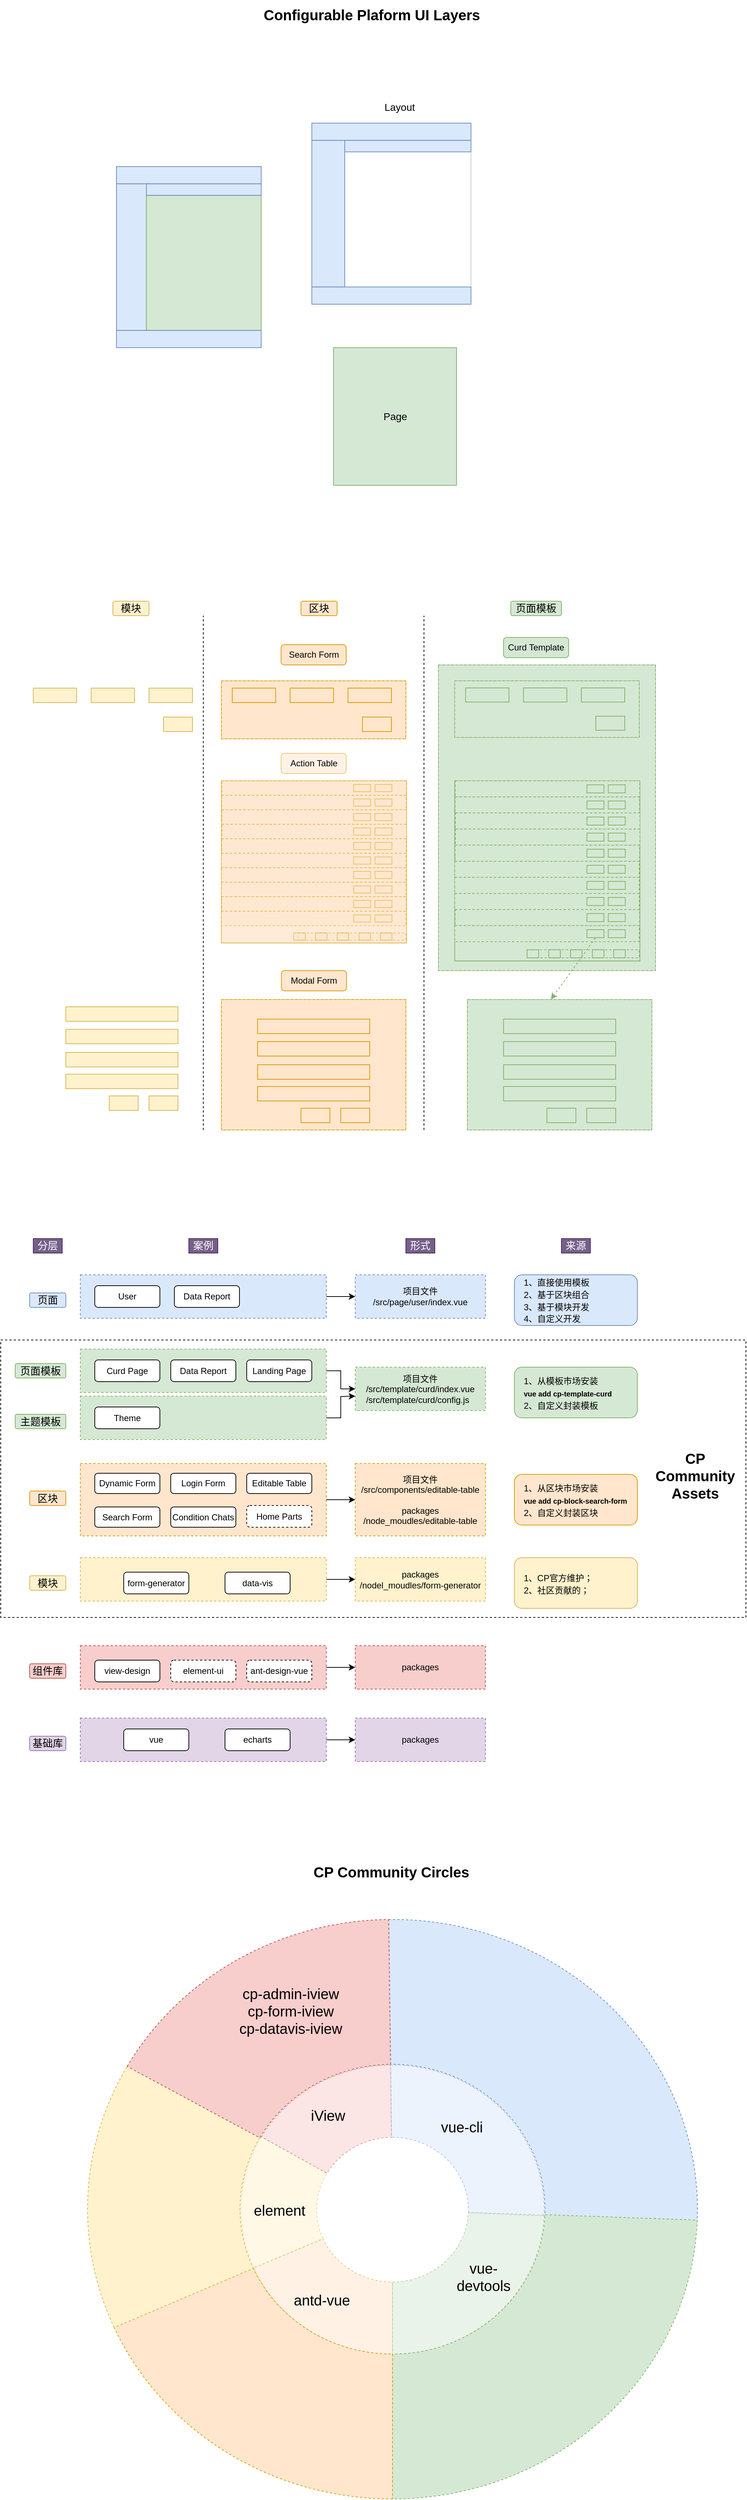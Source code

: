 <mxfile version="13.0.3" type="device"><diagram id="xn0OsnxajvkCveOzhfGD" name="Page-1"><mxGraphModel dx="2563" dy="4167" grid="1" gridSize="10" guides="1" tooltips="1" connect="1" arrows="1" fold="1" page="0" pageScale="1" pageWidth="850" pageHeight="1100" background="#FFFFFF" math="0" shadow="0"><root><mxCell id="0"/><mxCell id="1" parent="0"/><mxCell id="u6pvYu6dQRcn-kuZDcD4-79" value="" style="edgeStyle=orthogonalEdgeStyle;rounded=0;orthogonalLoop=1;jettySize=auto;html=1;fontFamily=Helvetica;fontSize=14;" parent="1" source="u6pvYu6dQRcn-kuZDcD4-24" target="u6pvYu6dQRcn-kuZDcD4-78" edge="1"><mxGeometry relative="1" as="geometry"/></mxCell><mxCell id="u6pvYu6dQRcn-kuZDcD4-24" value="" style="rounded=0;whiteSpace=wrap;html=1;dashed=1;fillColor=#dae8fc;strokeColor=#6c8ebf;" parent="1" vertex="1"><mxGeometry x="-620" y="-1330" width="340" height="60" as="geometry"/></mxCell><mxCell id="u6pvYu6dQRcn-kuZDcD4-78" value="项目文件&lt;br&gt;&lt;div style=&quot;text-align: left&quot;&gt;&lt;span&gt;/src/page/user/index.vue&lt;/span&gt;&lt;/div&gt;" style="rounded=0;whiteSpace=wrap;html=1;dashed=1;fillColor=#dae8fc;strokeColor=#6c8ebf;" parent="1" vertex="1"><mxGeometry x="-240" y="-1330" width="180" height="60" as="geometry"/></mxCell><mxCell id="u6pvYu6dQRcn-kuZDcD4-27" value="页面" style="text;html=1;strokeColor=#6c8ebf;fillColor=#dae8fc;align=center;verticalAlign=middle;whiteSpace=wrap;rounded=1;labelBorderColor=none;arcSize=12;imageWidth=27;fontFamily=Helvetica;fontSize=14;fontStyle=0;imageAspect=1;perimeterSpacing=0;shadow=0;" parent="1" vertex="1"><mxGeometry x="-690" y="-1305" width="50" height="20" as="geometry"/></mxCell><mxCell id="u6pvYu6dQRcn-kuZDcD4-88" value="" style="edgeStyle=orthogonalEdgeStyle;rounded=0;orthogonalLoop=1;jettySize=auto;html=1;fontFamily=Helvetica;fontSize=14;" parent="1" source="u6pvYu6dQRcn-kuZDcD4-39" target="u6pvYu6dQRcn-kuZDcD4-87" edge="1"><mxGeometry relative="1" as="geometry"/></mxCell><mxCell id="u6pvYu6dQRcn-kuZDcD4-39" value="" style="rounded=0;whiteSpace=wrap;html=1;dashed=1;fillColor=#f8cecc;strokeColor=#b85450;" parent="1" vertex="1"><mxGeometry x="-620" y="-818" width="340" height="60" as="geometry"/></mxCell><mxCell id="u6pvYu6dQRcn-kuZDcD4-87" value="packages" style="rounded=0;whiteSpace=wrap;html=1;dashed=1;fillColor=#f8cecc;strokeColor=#b85450;" parent="1" vertex="1"><mxGeometry x="-240" y="-818" width="180" height="60" as="geometry"/></mxCell><mxCell id="u6pvYu6dQRcn-kuZDcD4-41" value="组件库" style="text;html=1;strokeColor=#b85450;fillColor=#f8cecc;align=center;verticalAlign=middle;whiteSpace=wrap;rounded=1;labelBorderColor=none;arcSize=12;imageWidth=27;fontFamily=Helvetica;fontSize=14;fontStyle=0;imageAspect=1;perimeterSpacing=0;shadow=0;" parent="1" vertex="1"><mxGeometry x="-690" y="-793" width="50" height="20" as="geometry"/></mxCell><mxCell id="u6pvYu6dQRcn-kuZDcD4-92" value="" style="edgeStyle=orthogonalEdgeStyle;rounded=0;orthogonalLoop=1;jettySize=auto;html=1;fontFamily=Helvetica;fontSize=14;" parent="1" source="u6pvYu6dQRcn-kuZDcD4-44" target="u6pvYu6dQRcn-kuZDcD4-91" edge="1"><mxGeometry relative="1" as="geometry"/></mxCell><mxCell id="u6pvYu6dQRcn-kuZDcD4-44" value="" style="rounded=0;whiteSpace=wrap;html=1;dashed=1;fillColor=#e1d5e7;strokeColor=#9673a6;" parent="1" vertex="1"><mxGeometry x="-620" y="-718" width="340" height="60" as="geometry"/></mxCell><mxCell id="u6pvYu6dQRcn-kuZDcD4-91" value="&lt;span&gt;packages&lt;/span&gt;" style="rounded=0;whiteSpace=wrap;html=1;dashed=1;fillColor=#e1d5e7;strokeColor=#9673a6;" parent="1" vertex="1"><mxGeometry x="-240" y="-718" width="180" height="60" as="geometry"/></mxCell><mxCell id="u6pvYu6dQRcn-kuZDcD4-46" value="基础库" style="text;html=1;strokeColor=#9673a6;fillColor=#e1d5e7;align=center;verticalAlign=middle;whiteSpace=wrap;rounded=1;labelBorderColor=none;arcSize=12;imageWidth=27;fontFamily=Helvetica;fontSize=14;fontStyle=0;imageAspect=1;perimeterSpacing=0;shadow=0;" parent="1" vertex="1"><mxGeometry x="-690" y="-693" width="50" height="20" as="geometry"/></mxCell><mxCell id="u6pvYu6dQRcn-kuZDcD4-48" value="vue" style="rounded=1;whiteSpace=wrap;html=1;" parent="1" vertex="1"><mxGeometry x="-560" y="-703" width="90" height="30" as="geometry"/></mxCell><mxCell id="u6pvYu6dQRcn-kuZDcD4-51" value="echarts" style="rounded=1;whiteSpace=wrap;html=1;" parent="1" vertex="1"><mxGeometry x="-420" y="-703" width="90" height="30" as="geometry"/></mxCell><mxCell id="u6pvYu6dQRcn-kuZDcD4-52" value="view-design" style="rounded=1;whiteSpace=wrap;html=1;" parent="1" vertex="1"><mxGeometry x="-600" y="-798" width="90" height="30" as="geometry"/></mxCell><mxCell id="u6pvYu6dQRcn-kuZDcD4-53" value="element-ui" style="rounded=1;whiteSpace=wrap;html=1;dashed=1;" parent="1" vertex="1"><mxGeometry x="-495" y="-798" width="90" height="30" as="geometry"/></mxCell><mxCell id="u6pvYu6dQRcn-kuZDcD4-54" value="ant-design-vue" style="rounded=1;whiteSpace=wrap;html=1;dashed=1;" parent="1" vertex="1"><mxGeometry x="-390" y="-798" width="90" height="30" as="geometry"/></mxCell><mxCell id="u6pvYu6dQRcn-kuZDcD4-75" value="&lt;font style=&quot;font-size: 12px&quot;&gt;1、直接使用模板&lt;br&gt;2、基于区块组合&lt;br&gt;3、基于模块开发&lt;br&gt;4、自定义开发&lt;/font&gt;" style="rounded=1;whiteSpace=wrap;html=1;shadow=0;fontFamily=Helvetica;fontSize=14;align=left;horizontal=1;spacingTop=0;spacing=0;spacingLeft=13;fillColor=#dae8fc;strokeColor=#6c8ebf;" parent="1" vertex="1"><mxGeometry x="-20" y="-1330" width="170" height="70" as="geometry"/></mxCell><mxCell id="u6pvYu6dQRcn-kuZDcD4-82" value="User" style="rounded=1;whiteSpace=wrap;html=1;" parent="1" vertex="1"><mxGeometry x="-600" y="-1315" width="90" height="30" as="geometry"/></mxCell><mxCell id="u6pvYu6dQRcn-kuZDcD4-105" value="Data Report" style="rounded=1;whiteSpace=wrap;html=1;" parent="1" vertex="1"><mxGeometry x="-490" y="-1315" width="90" height="30" as="geometry"/></mxCell><mxCell id="u6pvYu6dQRcn-kuZDcD4-383" value="" style="group" parent="1" vertex="1" connectable="0"><mxGeometry x="-570" y="-2860" width="200" height="250" as="geometry"/></mxCell><mxCell id="u6pvYu6dQRcn-kuZDcD4-369" value="" style="rounded=0;whiteSpace=wrap;html=1;shadow=0;strokeColor=#CCCCCC;fillColor=#FFFFFF;fontFamily=Helvetica;fontSize=14;align=left;" parent="u6pvYu6dQRcn-kuZDcD4-383" vertex="1"><mxGeometry width="200" height="250" as="geometry"/></mxCell><mxCell id="u6pvYu6dQRcn-kuZDcD4-371" value="" style="rounded=0;whiteSpace=wrap;html=1;shadow=0;strokeColor=#6c8ebf;fillColor=#dae8fc;fontFamily=Helvetica;fontSize=14;align=left;" parent="u6pvYu6dQRcn-kuZDcD4-383" vertex="1"><mxGeometry width="200" height="23.81" as="geometry"/></mxCell><mxCell id="u6pvYu6dQRcn-kuZDcD4-372" value="" style="rounded=0;whiteSpace=wrap;html=1;shadow=0;strokeColor=#6c8ebf;fillColor=#dae8fc;fontFamily=Helvetica;fontSize=14;align=left;" parent="u6pvYu6dQRcn-kuZDcD4-383" vertex="1"><mxGeometry y="23.812" width="47.059" height="202.385" as="geometry"/></mxCell><mxCell id="u6pvYu6dQRcn-kuZDcD4-373" value="" style="rounded=0;whiteSpace=wrap;html=1;shadow=0;strokeColor=#82b366;fillColor=#d5e8d4;fontFamily=Helvetica;fontSize=14;align=left;" parent="u6pvYu6dQRcn-kuZDcD4-383" vertex="1"><mxGeometry x="41.379" y="39.683" width="158.621" height="186.508" as="geometry"/></mxCell><mxCell id="u6pvYu6dQRcn-kuZDcD4-374" value="" style="rounded=0;whiteSpace=wrap;html=1;shadow=0;strokeColor=#6c8ebf;fillColor=#dae8fc;fontFamily=Helvetica;fontSize=14;align=left;" parent="u6pvYu6dQRcn-kuZDcD4-383" vertex="1"><mxGeometry y="226.19" width="200" height="23.81" as="geometry"/></mxCell><mxCell id="u6pvYu6dQRcn-kuZDcD4-381" value="" style="rounded=0;whiteSpace=wrap;html=1;shadow=0;strokeColor=#6c8ebf;fillColor=#dae8fc;fontFamily=Helvetica;fontSize=14;align=left;" parent="u6pvYu6dQRcn-kuZDcD4-383" vertex="1"><mxGeometry x="41.379" y="23.81" width="158.621" height="15.873" as="geometry"/></mxCell><mxCell id="u6pvYu6dQRcn-kuZDcD4-385" value="" style="group" parent="1" vertex="1" connectable="0"><mxGeometry x="-300" y="-2920" width="220" height="250" as="geometry"/></mxCell><mxCell id="u6pvYu6dQRcn-kuZDcD4-386" value="" style="rounded=0;whiteSpace=wrap;html=1;shadow=0;strokeColor=#CCCCCC;fillColor=#FFFFFF;fontFamily=Helvetica;fontSize=14;align=left;" parent="u6pvYu6dQRcn-kuZDcD4-385" vertex="1"><mxGeometry width="220" height="250" as="geometry"/></mxCell><mxCell id="u6pvYu6dQRcn-kuZDcD4-387" value="" style="rounded=0;whiteSpace=wrap;html=1;shadow=0;strokeColor=#6c8ebf;fillColor=#dae8fc;fontFamily=Helvetica;fontSize=14;align=left;" parent="u6pvYu6dQRcn-kuZDcD4-385" vertex="1"><mxGeometry width="220" height="23.81" as="geometry"/></mxCell><mxCell id="u6pvYu6dQRcn-kuZDcD4-388" value="" style="rounded=0;whiteSpace=wrap;html=1;shadow=0;strokeColor=#6c8ebf;fillColor=#dae8fc;fontFamily=Helvetica;fontSize=14;align=left;" parent="u6pvYu6dQRcn-kuZDcD4-385" vertex="1"><mxGeometry y="23.81" width="45.517" height="202.381" as="geometry"/></mxCell><mxCell id="u6pvYu6dQRcn-kuZDcD4-390" value="" style="rounded=0;whiteSpace=wrap;html=1;shadow=0;strokeColor=#6c8ebf;fillColor=#dae8fc;fontFamily=Helvetica;fontSize=14;align=left;" parent="u6pvYu6dQRcn-kuZDcD4-385" vertex="1"><mxGeometry y="226.19" width="220" height="23.81" as="geometry"/></mxCell><mxCell id="u6pvYu6dQRcn-kuZDcD4-395" value="" style="rounded=0;whiteSpace=wrap;html=1;shadow=0;strokeColor=#6c8ebf;fillColor=#dae8fc;fontFamily=Helvetica;fontSize=14;align=left;" parent="u6pvYu6dQRcn-kuZDcD4-385" vertex="1"><mxGeometry x="45.517" y="23.81" width="174.483" height="15.873" as="geometry"/></mxCell><mxCell id="u6pvYu6dQRcn-kuZDcD4-400" value="" style="group" parent="1" vertex="1" connectable="0"><mxGeometry x="-270" y="-2610" width="170" height="190" as="geometry"/></mxCell><mxCell id="u6pvYu6dQRcn-kuZDcD4-389" value="" style="rounded=0;whiteSpace=wrap;html=1;shadow=0;strokeColor=#82b366;fillColor=#d5e8d4;fontFamily=Helvetica;fontSize=14;align=left;" parent="u6pvYu6dQRcn-kuZDcD4-400" vertex="1"><mxGeometry width="170" height="190.0" as="geometry"/></mxCell><mxCell id="u6pvYu6dQRcn-kuZDcD4-399" value="Page" style="text;html=1;strokeColor=none;fillColor=none;align=center;verticalAlign=middle;whiteSpace=wrap;rounded=0;shadow=0;fontFamily=Helvetica;fontSize=14;" parent="u6pvYu6dQRcn-kuZDcD4-400" vertex="1"><mxGeometry x="63.56" y="76.89" width="42.87" height="36.22" as="geometry"/></mxCell><mxCell id="u6pvYu6dQRcn-kuZDcD4-409" value="分层" style="text;html=1;strokeColor=#432D57;fillColor=#76608a;align=center;verticalAlign=middle;whiteSpace=wrap;rounded=0;shadow=0;fontFamily=Helvetica;fontSize=14;fontColor=#ffffff;" parent="1" vertex="1"><mxGeometry x="-685" y="-1380" width="40" height="20" as="geometry"/></mxCell><mxCell id="u6pvYu6dQRcn-kuZDcD4-412" value="案例" style="text;html=1;strokeColor=#432D57;fillColor=#76608a;align=center;verticalAlign=middle;whiteSpace=wrap;rounded=0;shadow=0;fontFamily=Helvetica;fontSize=14;fontColor=#ffffff;" parent="1" vertex="1"><mxGeometry x="-470" y="-1380" width="40" height="20" as="geometry"/></mxCell><mxCell id="u6pvYu6dQRcn-kuZDcD4-413" value="形式" style="text;html=1;strokeColor=#432D57;fillColor=#76608a;align=center;verticalAlign=middle;whiteSpace=wrap;rounded=0;shadow=0;fontFamily=Helvetica;fontSize=14;fontColor=#ffffff;" parent="1" vertex="1"><mxGeometry x="-170" y="-1380" width="40" height="20" as="geometry"/></mxCell><mxCell id="u6pvYu6dQRcn-kuZDcD4-414" value="来源" style="text;html=1;strokeColor=#432D57;fillColor=#76608a;align=center;verticalAlign=middle;whiteSpace=wrap;rounded=0;shadow=0;fontFamily=Helvetica;fontSize=14;fontColor=#ffffff;" parent="1" vertex="1"><mxGeometry x="45" y="-1380" width="40" height="20" as="geometry"/></mxCell><mxCell id="u6pvYu6dQRcn-kuZDcD4-415" value="Configurable Plaform UI&amp;nbsp;Layers" style="text;html=1;strokeColor=none;fillColor=none;align=center;verticalAlign=middle;whiteSpace=wrap;rounded=0;shadow=0;fontFamily=Helvetica;fontSize=20;fontStyle=1" parent="1" vertex="1"><mxGeometry x="-370" y="-3090" width="306" height="40" as="geometry"/></mxCell><mxCell id="u6pvYu6dQRcn-kuZDcD4-420" value="Layout" style="text;html=1;strokeColor=none;fillColor=none;align=center;verticalAlign=middle;whiteSpace=wrap;rounded=0;shadow=0;fontFamily=Helvetica;fontSize=14;" parent="1" vertex="1"><mxGeometry x="-200" y="-2960" width="42.87" height="36.22" as="geometry"/></mxCell><mxCell id="Hy4fVO8tSuuqoVso-7qI-354" value="" style="group" vertex="1" connectable="0" parent="1"><mxGeometry x="-685" y="-2260" width="860" height="730" as="geometry"/></mxCell><mxCell id="u6pvYu6dQRcn-kuZDcD4-368" value="" style="group" parent="Hy4fVO8tSuuqoVso-7qI-354" vertex="1" connectable="0"><mxGeometry x="260" y="20" width="600" height="710" as="geometry"/></mxCell><mxCell id="u6pvYu6dQRcn-kuZDcD4-243" value="" style="group;fillColor=#d5e8d4;strokeColor=#82b366;" parent="u6pvYu6dQRcn-kuZDcD4-368" vertex="1" connectable="0"><mxGeometry x="300" y="68" width="300" height="422" as="geometry"/></mxCell><mxCell id="u6pvYu6dQRcn-kuZDcD4-157" value="" style="rounded=0;whiteSpace=wrap;html=1;shadow=0;dashed=1;fontFamily=Helvetica;fontSize=14;align=left;fillColor=#d5e8d4;strokeColor=#82b366;" parent="u6pvYu6dQRcn-kuZDcD4-243" vertex="1"><mxGeometry width="300" height="422.0" as="geometry"/></mxCell><mxCell id="u6pvYu6dQRcn-kuZDcD4-292" value="" style="group;fillColor=#d5e8d4;strokeColor=#82b366;" parent="u6pvYu6dQRcn-kuZDcD4-243" vertex="1" connectable="0"><mxGeometry x="22.5" y="160.014" width="256" height="248.636" as="geometry"/></mxCell><mxCell id="u6pvYu6dQRcn-kuZDcD4-293" value="" style="group;fillColor=#d5e8d4;strokeColor=#82b366;" parent="u6pvYu6dQRcn-kuZDcD4-292" vertex="1" connectable="0"><mxGeometry width="256" height="248.636" as="geometry"/></mxCell><mxCell id="u6pvYu6dQRcn-kuZDcD4-294" value="" style="rounded=0;whiteSpace=wrap;html=1;shadow=0;fontFamily=Helvetica;fontSize=14;align=left;dashed=1;fillColor=#d5e8d4;strokeColor=#82b366;" parent="u6pvYu6dQRcn-kuZDcD4-293" vertex="1"><mxGeometry x="0.75" width="255" height="22.211" as="geometry"/></mxCell><mxCell id="u6pvYu6dQRcn-kuZDcD4-295" value="" style="rounded=0;whiteSpace=wrap;html=1;shadow=0;fontFamily=Helvetica;fontSize=14;align=left;dashed=1;fillColor=#d5e8d4;strokeColor=#82b366;" parent="u6pvYu6dQRcn-kuZDcD4-293" vertex="1"><mxGeometry x="0.5" y="22.211" width="255" height="22.211" as="geometry"/></mxCell><mxCell id="u6pvYu6dQRcn-kuZDcD4-296" value="" style="rounded=0;whiteSpace=wrap;html=1;shadow=0;fontFamily=Helvetica;fontSize=14;align=left;dashed=1;fillColor=#d5e8d4;strokeColor=#82b366;" parent="u6pvYu6dQRcn-kuZDcD4-293" vertex="1"><mxGeometry x="1" y="44.421" width="255" height="22.211" as="geometry"/></mxCell><mxCell id="u6pvYu6dQRcn-kuZDcD4-297" value="" style="rounded=0;whiteSpace=wrap;html=1;shadow=0;fontFamily=Helvetica;fontSize=14;align=left;dashed=1;fillColor=#d5e8d4;strokeColor=#82b366;" parent="u6pvYu6dQRcn-kuZDcD4-293" vertex="1"><mxGeometry x="1" y="66.632" width="255" height="22.211" as="geometry"/></mxCell><mxCell id="u6pvYu6dQRcn-kuZDcD4-298" value="" style="rounded=0;whiteSpace=wrap;html=1;shadow=0;fontFamily=Helvetica;fontSize=14;align=left;dashed=1;fillColor=#d5e8d4;strokeColor=#82b366;" parent="u6pvYu6dQRcn-kuZDcD4-293" vertex="1"><mxGeometry x="0.5" y="88.842" width="255" height="22.211" as="geometry"/></mxCell><mxCell id="u6pvYu6dQRcn-kuZDcD4-299" value="" style="rounded=0;whiteSpace=wrap;html=1;shadow=0;dashed=1;fontFamily=Helvetica;fontSize=14;align=left;fillColor=#d5e8d4;strokeColor=#82b366;" parent="u6pvYu6dQRcn-kuZDcD4-293" vertex="1"><mxGeometry x="105.75" y="233.211" width="149.25" height="11.105" as="geometry"/></mxCell><mxCell id="u6pvYu6dQRcn-kuZDcD4-300" value="" style="rounded=0;whiteSpace=wrap;html=1;shadow=0;fontFamily=Helvetica;fontSize=14;align=left;fillColor=#d5e8d4;strokeColor=#82b366;" parent="u6pvYu6dQRcn-kuZDcD4-293" vertex="1"><mxGeometry x="100" y="233.211" width="16" height="11.105" as="geometry"/></mxCell><mxCell id="u6pvYu6dQRcn-kuZDcD4-301" value="" style="rounded=0;whiteSpace=wrap;html=1;shadow=0;fontFamily=Helvetica;fontSize=14;align=left;fillColor=#d5e8d4;strokeColor=#82b366;" parent="u6pvYu6dQRcn-kuZDcD4-293" vertex="1"><mxGeometry x="130" y="233.211" width="16" height="11.105" as="geometry"/></mxCell><mxCell id="u6pvYu6dQRcn-kuZDcD4-302" value="" style="rounded=0;whiteSpace=wrap;html=1;shadow=0;fontFamily=Helvetica;fontSize=14;align=left;fillColor=#d5e8d4;strokeColor=#82b366;" parent="u6pvYu6dQRcn-kuZDcD4-293" vertex="1"><mxGeometry x="160" y="233.211" width="16" height="11.105" as="geometry"/></mxCell><mxCell id="u6pvYu6dQRcn-kuZDcD4-303" value="" style="rounded=0;whiteSpace=wrap;html=1;shadow=0;fontFamily=Helvetica;fontSize=14;align=left;fillColor=#d5e8d4;strokeColor=#82b366;" parent="u6pvYu6dQRcn-kuZDcD4-293" vertex="1"><mxGeometry x="190.25" y="233.211" width="16" height="11.105" as="geometry"/></mxCell><mxCell id="u6pvYu6dQRcn-kuZDcD4-304" value="" style="rounded=0;whiteSpace=wrap;html=1;shadow=0;fontFamily=Helvetica;fontSize=14;align=left;fillColor=#d5e8d4;strokeColor=#82b366;" parent="u6pvYu6dQRcn-kuZDcD4-293" vertex="1"><mxGeometry x="219.75" y="233.211" width="16" height="11.105" as="geometry"/></mxCell><mxCell id="u6pvYu6dQRcn-kuZDcD4-305" value="" style="rounded=0;whiteSpace=wrap;html=1;shadow=0;fontFamily=Helvetica;fontSize=14;align=left;dashed=1;fillColor=#d5e8d4;strokeColor=#82b366;" parent="u6pvYu6dQRcn-kuZDcD4-293" vertex="1"><mxGeometry y="111.053" width="255" height="22.211" as="geometry"/></mxCell><mxCell id="u6pvYu6dQRcn-kuZDcD4-306" value="" style="rounded=0;whiteSpace=wrap;html=1;shadow=0;fontFamily=Helvetica;fontSize=14;align=left;dashed=1;fillColor=#d5e8d4;strokeColor=#82b366;" parent="u6pvYu6dQRcn-kuZDcD4-293" vertex="1"><mxGeometry y="133.263" width="255" height="22.211" as="geometry"/></mxCell><mxCell id="u6pvYu6dQRcn-kuZDcD4-307" value="" style="rounded=0;whiteSpace=wrap;html=1;shadow=0;fontFamily=Helvetica;fontSize=14;align=left;dashed=1;fillColor=#d5e8d4;strokeColor=#82b366;" parent="u6pvYu6dQRcn-kuZDcD4-293" vertex="1"><mxGeometry y="155.474" width="255" height="22.211" as="geometry"/></mxCell><mxCell id="u6pvYu6dQRcn-kuZDcD4-308" value="" style="rounded=0;whiteSpace=wrap;html=1;shadow=0;fontFamily=Helvetica;fontSize=14;align=left;dashed=1;fillColor=#d5e8d4;strokeColor=#82b366;" parent="u6pvYu6dQRcn-kuZDcD4-293" vertex="1"><mxGeometry x="0.5" y="177.684" width="255" height="22.211" as="geometry"/></mxCell><mxCell id="u6pvYu6dQRcn-kuZDcD4-309" value="" style="rounded=0;whiteSpace=wrap;html=1;shadow=0;fontFamily=Helvetica;fontSize=14;align=left;dashed=1;fillColor=#d5e8d4;strokeColor=#82b366;" parent="u6pvYu6dQRcn-kuZDcD4-293" vertex="1"><mxGeometry y="199.895" width="255" height="22.211" as="geometry"/></mxCell><mxCell id="u6pvYu6dQRcn-kuZDcD4-310" value="" style="rounded=0;whiteSpace=wrap;html=1;shadow=0;fontFamily=Helvetica;fontSize=14;align=left;fillColor=#d5e8d4;strokeColor=#82b366;" parent="u6pvYu6dQRcn-kuZDcD4-293" vertex="1"><mxGeometry x="182.75" y="5.553" width="23.5" height="11.105" as="geometry"/></mxCell><mxCell id="u6pvYu6dQRcn-kuZDcD4-311" value="" style="rounded=0;whiteSpace=wrap;html=1;shadow=0;fontFamily=Helvetica;fontSize=14;align=left;fillColor=#d5e8d4;strokeColor=#82b366;" parent="u6pvYu6dQRcn-kuZDcD4-293" vertex="1"><mxGeometry x="212.25" y="5.553" width="23.5" height="11.105" as="geometry"/></mxCell><mxCell id="u6pvYu6dQRcn-kuZDcD4-312" value="" style="rounded=0;whiteSpace=wrap;html=1;shadow=0;fontFamily=Helvetica;fontSize=14;align=left;fillColor=#d5e8d4;strokeColor=#82b366;" parent="u6pvYu6dQRcn-kuZDcD4-293" vertex="1"><mxGeometry x="182.75" y="27.763" width="23.5" height="11.105" as="geometry"/></mxCell><mxCell id="u6pvYu6dQRcn-kuZDcD4-313" value="" style="rounded=0;whiteSpace=wrap;html=1;shadow=0;fontFamily=Helvetica;fontSize=14;align=left;fillColor=#d5e8d4;strokeColor=#82b366;" parent="u6pvYu6dQRcn-kuZDcD4-293" vertex="1"><mxGeometry x="212.25" y="27.763" width="23.5" height="11.105" as="geometry"/></mxCell><mxCell id="u6pvYu6dQRcn-kuZDcD4-314" value="" style="rounded=0;whiteSpace=wrap;html=1;shadow=0;fontFamily=Helvetica;fontSize=14;align=left;fillColor=#d5e8d4;strokeColor=#82b366;" parent="u6pvYu6dQRcn-kuZDcD4-293" vertex="1"><mxGeometry x="182.75" y="49.974" width="23.5" height="11.105" as="geometry"/></mxCell><mxCell id="u6pvYu6dQRcn-kuZDcD4-315" value="" style="rounded=0;whiteSpace=wrap;html=1;shadow=0;fontFamily=Helvetica;fontSize=14;align=left;fillColor=#d5e8d4;strokeColor=#82b366;" parent="u6pvYu6dQRcn-kuZDcD4-293" vertex="1"><mxGeometry x="212.25" y="49.974" width="23.5" height="11.105" as="geometry"/></mxCell><mxCell id="u6pvYu6dQRcn-kuZDcD4-316" value="" style="rounded=0;whiteSpace=wrap;html=1;shadow=0;fontFamily=Helvetica;fontSize=14;align=left;fillColor=#d5e8d4;strokeColor=#82b366;" parent="u6pvYu6dQRcn-kuZDcD4-293" vertex="1"><mxGeometry x="182.75" y="72.184" width="23.5" height="11.105" as="geometry"/></mxCell><mxCell id="u6pvYu6dQRcn-kuZDcD4-317" value="" style="rounded=0;whiteSpace=wrap;html=1;shadow=0;fontFamily=Helvetica;fontSize=14;align=left;fillColor=#d5e8d4;strokeColor=#82b366;" parent="u6pvYu6dQRcn-kuZDcD4-293" vertex="1"><mxGeometry x="212.25" y="72.184" width="23.5" height="11.105" as="geometry"/></mxCell><mxCell id="u6pvYu6dQRcn-kuZDcD4-318" value="" style="rounded=0;whiteSpace=wrap;html=1;shadow=0;fontFamily=Helvetica;fontSize=14;align=left;fillColor=#d5e8d4;strokeColor=#82b366;" parent="u6pvYu6dQRcn-kuZDcD4-293" vertex="1"><mxGeometry x="182.75" y="94.395" width="23.5" height="11.105" as="geometry"/></mxCell><mxCell id="u6pvYu6dQRcn-kuZDcD4-319" value="" style="rounded=0;whiteSpace=wrap;html=1;shadow=0;fontFamily=Helvetica;fontSize=14;align=left;fillColor=#d5e8d4;strokeColor=#82b366;" parent="u6pvYu6dQRcn-kuZDcD4-293" vertex="1"><mxGeometry x="212.25" y="94.395" width="23.5" height="11.105" as="geometry"/></mxCell><mxCell id="u6pvYu6dQRcn-kuZDcD4-320" value="" style="rounded=0;whiteSpace=wrap;html=1;shadow=0;fontFamily=Helvetica;fontSize=14;align=left;fillColor=#d5e8d4;strokeColor=#82b366;" parent="u6pvYu6dQRcn-kuZDcD4-293" vertex="1"><mxGeometry x="182.75" y="116.605" width="23.5" height="11.105" as="geometry"/></mxCell><mxCell id="u6pvYu6dQRcn-kuZDcD4-321" value="" style="rounded=0;whiteSpace=wrap;html=1;shadow=0;fontFamily=Helvetica;fontSize=14;align=left;fillColor=#d5e8d4;strokeColor=#82b366;" parent="u6pvYu6dQRcn-kuZDcD4-293" vertex="1"><mxGeometry x="212.25" y="116.605" width="23.5" height="11.105" as="geometry"/></mxCell><mxCell id="u6pvYu6dQRcn-kuZDcD4-322" value="" style="rounded=0;whiteSpace=wrap;html=1;shadow=0;fontFamily=Helvetica;fontSize=14;align=left;fillColor=#d5e8d4;strokeColor=#82b366;" parent="u6pvYu6dQRcn-kuZDcD4-293" vertex="1"><mxGeometry x="182.75" y="138.816" width="23.5" height="11.105" as="geometry"/></mxCell><mxCell id="u6pvYu6dQRcn-kuZDcD4-323" value="" style="rounded=0;whiteSpace=wrap;html=1;shadow=0;fontFamily=Helvetica;fontSize=14;align=left;fillColor=#d5e8d4;strokeColor=#82b366;" parent="u6pvYu6dQRcn-kuZDcD4-293" vertex="1"><mxGeometry x="212.25" y="138.816" width="23.5" height="11.105" as="geometry"/></mxCell><mxCell id="u6pvYu6dQRcn-kuZDcD4-324" value="" style="rounded=0;whiteSpace=wrap;html=1;shadow=0;fontFamily=Helvetica;fontSize=14;align=left;fillColor=#d5e8d4;strokeColor=#82b366;" parent="u6pvYu6dQRcn-kuZDcD4-293" vertex="1"><mxGeometry x="182.75" y="161.026" width="23.5" height="11.105" as="geometry"/></mxCell><mxCell id="u6pvYu6dQRcn-kuZDcD4-325" value="" style="rounded=0;whiteSpace=wrap;html=1;shadow=0;fontFamily=Helvetica;fontSize=14;align=left;fillColor=#d5e8d4;strokeColor=#82b366;" parent="u6pvYu6dQRcn-kuZDcD4-293" vertex="1"><mxGeometry x="212.25" y="161.026" width="23.5" height="11.105" as="geometry"/></mxCell><mxCell id="u6pvYu6dQRcn-kuZDcD4-326" value="" style="rounded=0;whiteSpace=wrap;html=1;shadow=0;fontFamily=Helvetica;fontSize=14;align=left;fillColor=#d5e8d4;strokeColor=#82b366;" parent="u6pvYu6dQRcn-kuZDcD4-293" vertex="1"><mxGeometry x="182.75" y="183.237" width="23.5" height="11.105" as="geometry"/></mxCell><mxCell id="u6pvYu6dQRcn-kuZDcD4-327" value="" style="rounded=0;whiteSpace=wrap;html=1;shadow=0;fontFamily=Helvetica;fontSize=14;align=left;fillColor=#d5e8d4;strokeColor=#82b366;" parent="u6pvYu6dQRcn-kuZDcD4-293" vertex="1"><mxGeometry x="212.25" y="183.237" width="23.5" height="11.105" as="geometry"/></mxCell><mxCell id="u6pvYu6dQRcn-kuZDcD4-328" value="" style="rounded=0;whiteSpace=wrap;html=1;shadow=0;fontFamily=Helvetica;fontSize=14;align=left;fillColor=#d5e8d4;strokeColor=#82b366;" parent="u6pvYu6dQRcn-kuZDcD4-293" vertex="1"><mxGeometry x="182.75" y="205.447" width="23.5" height="11.105" as="geometry"/></mxCell><mxCell id="u6pvYu6dQRcn-kuZDcD4-329" value="" style="rounded=0;whiteSpace=wrap;html=1;shadow=0;fontFamily=Helvetica;fontSize=14;align=left;fillColor=#d5e8d4;strokeColor=#82b366;" parent="u6pvYu6dQRcn-kuZDcD4-293" vertex="1"><mxGeometry x="212.25" y="205.447" width="23.5" height="11.105" as="geometry"/></mxCell><mxCell id="u6pvYu6dQRcn-kuZDcD4-245" value="" style="group;fillColor=#d5e8d4;strokeColor=#82b366;" parent="u6pvYu6dQRcn-kuZDcD4-243" vertex="1" connectable="0"><mxGeometry x="22.5" y="22" width="255" height="78" as="geometry"/></mxCell><mxCell id="u6pvYu6dQRcn-kuZDcD4-158" value="" style="rounded=0;whiteSpace=wrap;html=1;shadow=0;dashed=1;fontFamily=Helvetica;fontSize=14;align=left;fillColor=#d5e8d4;strokeColor=#82b366;" parent="u6pvYu6dQRcn-kuZDcD4-245" vertex="1"><mxGeometry width="255" height="78" as="geometry"/></mxCell><mxCell id="u6pvYu6dQRcn-kuZDcD4-159" value="" style="rounded=0;whiteSpace=wrap;html=1;shadow=0;fontFamily=Helvetica;fontSize=14;align=left;fillColor=#d5e8d4;strokeColor=#82b366;" parent="u6pvYu6dQRcn-kuZDcD4-245" vertex="1"><mxGeometry x="195" y="48.75" width="40" height="19.5" as="geometry"/></mxCell><mxCell id="u6pvYu6dQRcn-kuZDcD4-160" value="" style="rounded=0;whiteSpace=wrap;html=1;shadow=0;fontFamily=Helvetica;fontSize=14;align=left;fillColor=#d5e8d4;strokeColor=#82b366;" parent="u6pvYu6dQRcn-kuZDcD4-245" vertex="1"><mxGeometry x="15" y="9.75" width="60" height="19.5" as="geometry"/></mxCell><mxCell id="u6pvYu6dQRcn-kuZDcD4-161" value="" style="rounded=0;whiteSpace=wrap;html=1;shadow=0;fontFamily=Helvetica;fontSize=14;align=left;fillColor=#d5e8d4;strokeColor=#82b366;" parent="u6pvYu6dQRcn-kuZDcD4-245" vertex="1"><mxGeometry x="95" y="9.75" width="60" height="19.5" as="geometry"/></mxCell><mxCell id="u6pvYu6dQRcn-kuZDcD4-162" value="" style="rounded=0;whiteSpace=wrap;html=1;shadow=0;fontFamily=Helvetica;fontSize=14;align=left;fillColor=#d5e8d4;strokeColor=#82b366;" parent="u6pvYu6dQRcn-kuZDcD4-245" vertex="1"><mxGeometry x="175" y="9.75" width="60" height="19.5" as="geometry"/></mxCell><mxCell id="u6pvYu6dQRcn-kuZDcD4-246" value="" style="group;fillColor=#ffe6cc;strokeColor=#d79b00;" parent="u6pvYu6dQRcn-kuZDcD4-368" vertex="1" connectable="0"><mxGeometry y="90" width="255" height="80" as="geometry"/></mxCell><mxCell id="u6pvYu6dQRcn-kuZDcD4-247" value="" style="rounded=0;whiteSpace=wrap;html=1;shadow=0;dashed=1;fontFamily=Helvetica;fontSize=14;align=left;fillColor=#ffe6cc;strokeColor=#d79b00;" parent="u6pvYu6dQRcn-kuZDcD4-246" vertex="1"><mxGeometry width="255" height="80" as="geometry"/></mxCell><mxCell id="u6pvYu6dQRcn-kuZDcD4-248" value="" style="rounded=0;whiteSpace=wrap;html=1;shadow=0;fontFamily=Helvetica;fontSize=14;align=left;fillColor=#ffe6cc;strokeColor=#d79b00;" parent="u6pvYu6dQRcn-kuZDcD4-246" vertex="1"><mxGeometry x="195" y="50" width="40" height="20" as="geometry"/></mxCell><mxCell id="u6pvYu6dQRcn-kuZDcD4-249" value="" style="rounded=0;whiteSpace=wrap;html=1;shadow=0;fontFamily=Helvetica;fontSize=14;align=left;fillColor=#ffe6cc;strokeColor=#d79b00;" parent="u6pvYu6dQRcn-kuZDcD4-246" vertex="1"><mxGeometry x="15" y="10" width="60" height="20" as="geometry"/></mxCell><mxCell id="u6pvYu6dQRcn-kuZDcD4-250" value="" style="rounded=0;whiteSpace=wrap;html=1;shadow=0;fontFamily=Helvetica;fontSize=14;align=left;fillColor=#ffe6cc;strokeColor=#d79b00;" parent="u6pvYu6dQRcn-kuZDcD4-246" vertex="1"><mxGeometry x="95" y="10" width="60" height="20" as="geometry"/></mxCell><mxCell id="u6pvYu6dQRcn-kuZDcD4-251" value="" style="rounded=0;whiteSpace=wrap;html=1;shadow=0;fontFamily=Helvetica;fontSize=14;align=left;fillColor=#ffe6cc;strokeColor=#d79b00;" parent="u6pvYu6dQRcn-kuZDcD4-246" vertex="1"><mxGeometry x="175" y="10" width="60" height="20" as="geometry"/></mxCell><mxCell id="u6pvYu6dQRcn-kuZDcD4-291" value="" style="group;fillColor=#ffe6cc;strokeColor=#d79b00;opacity=50;" parent="u6pvYu6dQRcn-kuZDcD4-368" vertex="1" connectable="0"><mxGeometry y="228.01" width="256" height="223.89" as="geometry"/></mxCell><mxCell id="u6pvYu6dQRcn-kuZDcD4-253" value="" style="group;fillColor=#ffe6cc;strokeColor=#d79b00;opacity=50;" parent="u6pvYu6dQRcn-kuZDcD4-291" vertex="1" connectable="0"><mxGeometry width="256" height="223.89" as="geometry"/></mxCell><mxCell id="u6pvYu6dQRcn-kuZDcD4-254" value="" style="rounded=0;whiteSpace=wrap;html=1;shadow=0;fontFamily=Helvetica;fontSize=14;align=left;dashed=1;fillColor=#ffe6cc;strokeColor=#d79b00;opacity=50;" parent="u6pvYu6dQRcn-kuZDcD4-253" vertex="1"><mxGeometry x="0.75" width="255" height="20" as="geometry"/></mxCell><mxCell id="u6pvYu6dQRcn-kuZDcD4-255" value="" style="rounded=0;whiteSpace=wrap;html=1;shadow=0;fontFamily=Helvetica;fontSize=14;align=left;dashed=1;fillColor=#ffe6cc;strokeColor=#d79b00;opacity=50;" parent="u6pvYu6dQRcn-kuZDcD4-253" vertex="1"><mxGeometry x="0.5" y="20" width="255" height="20" as="geometry"/></mxCell><mxCell id="u6pvYu6dQRcn-kuZDcD4-256" value="" style="rounded=0;whiteSpace=wrap;html=1;shadow=0;fontFamily=Helvetica;fontSize=14;align=left;dashed=1;fillColor=#ffe6cc;strokeColor=#d79b00;opacity=50;" parent="u6pvYu6dQRcn-kuZDcD4-253" vertex="1"><mxGeometry x="1" y="40" width="255" height="20" as="geometry"/></mxCell><mxCell id="u6pvYu6dQRcn-kuZDcD4-257" value="" style="rounded=0;whiteSpace=wrap;html=1;shadow=0;fontFamily=Helvetica;fontSize=14;align=left;dashed=1;fillColor=#ffe6cc;strokeColor=#d79b00;opacity=50;" parent="u6pvYu6dQRcn-kuZDcD4-253" vertex="1"><mxGeometry x="1" y="60" width="255" height="20" as="geometry"/></mxCell><mxCell id="u6pvYu6dQRcn-kuZDcD4-258" value="" style="rounded=0;whiteSpace=wrap;html=1;shadow=0;fontFamily=Helvetica;fontSize=14;align=left;dashed=1;fillColor=#ffe6cc;strokeColor=#d79b00;opacity=50;" parent="u6pvYu6dQRcn-kuZDcD4-253" vertex="1"><mxGeometry x="0.5" y="80" width="255" height="20" as="geometry"/></mxCell><mxCell id="u6pvYu6dQRcn-kuZDcD4-259" value="" style="rounded=0;whiteSpace=wrap;html=1;shadow=0;dashed=1;fontFamily=Helvetica;fontSize=14;align=left;fillColor=#ffe6cc;strokeColor=#d79b00;opacity=50;" parent="u6pvYu6dQRcn-kuZDcD4-253" vertex="1"><mxGeometry x="105.75" y="210" width="149.25" height="10" as="geometry"/></mxCell><mxCell id="u6pvYu6dQRcn-kuZDcD4-260" value="" style="rounded=0;whiteSpace=wrap;html=1;shadow=0;fontFamily=Helvetica;fontSize=14;align=left;fillColor=#ffe6cc;strokeColor=#d79b00;opacity=50;" parent="u6pvYu6dQRcn-kuZDcD4-253" vertex="1"><mxGeometry x="100" y="210" width="16" height="10" as="geometry"/></mxCell><mxCell id="u6pvYu6dQRcn-kuZDcD4-261" value="" style="rounded=0;whiteSpace=wrap;html=1;shadow=0;fontFamily=Helvetica;fontSize=14;align=left;fillColor=#ffe6cc;strokeColor=#d79b00;opacity=50;" parent="u6pvYu6dQRcn-kuZDcD4-253" vertex="1"><mxGeometry x="130" y="210" width="16" height="10" as="geometry"/></mxCell><mxCell id="u6pvYu6dQRcn-kuZDcD4-262" value="" style="rounded=0;whiteSpace=wrap;html=1;shadow=0;fontFamily=Helvetica;fontSize=14;align=left;fillColor=#ffe6cc;strokeColor=#d79b00;opacity=50;" parent="u6pvYu6dQRcn-kuZDcD4-253" vertex="1"><mxGeometry x="160" y="210" width="16" height="10" as="geometry"/></mxCell><mxCell id="u6pvYu6dQRcn-kuZDcD4-263" value="" style="rounded=0;whiteSpace=wrap;html=1;shadow=0;fontFamily=Helvetica;fontSize=14;align=left;fillColor=#ffe6cc;strokeColor=#d79b00;opacity=50;" parent="u6pvYu6dQRcn-kuZDcD4-253" vertex="1"><mxGeometry x="190.25" y="210" width="16" height="10" as="geometry"/></mxCell><mxCell id="u6pvYu6dQRcn-kuZDcD4-264" value="" style="rounded=0;whiteSpace=wrap;html=1;shadow=0;fontFamily=Helvetica;fontSize=14;align=left;fillColor=#ffe6cc;strokeColor=#d79b00;opacity=50;" parent="u6pvYu6dQRcn-kuZDcD4-253" vertex="1"><mxGeometry x="219.75" y="210" width="16" height="10" as="geometry"/></mxCell><mxCell id="u6pvYu6dQRcn-kuZDcD4-265" value="" style="rounded=0;whiteSpace=wrap;html=1;shadow=0;fontFamily=Helvetica;fontSize=14;align=left;dashed=1;fillColor=#ffe6cc;strokeColor=#d79b00;opacity=50;" parent="u6pvYu6dQRcn-kuZDcD4-253" vertex="1"><mxGeometry y="100" width="255" height="20" as="geometry"/></mxCell><mxCell id="u6pvYu6dQRcn-kuZDcD4-266" value="" style="rounded=0;whiteSpace=wrap;html=1;shadow=0;fontFamily=Helvetica;fontSize=14;align=left;dashed=1;fillColor=#ffe6cc;strokeColor=#d79b00;opacity=50;" parent="u6pvYu6dQRcn-kuZDcD4-253" vertex="1"><mxGeometry y="120" width="255" height="20" as="geometry"/></mxCell><mxCell id="u6pvYu6dQRcn-kuZDcD4-267" value="" style="rounded=0;whiteSpace=wrap;html=1;shadow=0;fontFamily=Helvetica;fontSize=14;align=left;dashed=1;fillColor=#ffe6cc;strokeColor=#d79b00;opacity=50;" parent="u6pvYu6dQRcn-kuZDcD4-253" vertex="1"><mxGeometry y="140" width="255" height="20" as="geometry"/></mxCell><mxCell id="u6pvYu6dQRcn-kuZDcD4-268" value="" style="rounded=0;whiteSpace=wrap;html=1;shadow=0;fontFamily=Helvetica;fontSize=14;align=left;dashed=1;fillColor=#ffe6cc;strokeColor=#d79b00;opacity=50;" parent="u6pvYu6dQRcn-kuZDcD4-253" vertex="1"><mxGeometry x="0.5" y="160" width="255" height="20" as="geometry"/></mxCell><mxCell id="u6pvYu6dQRcn-kuZDcD4-269" value="" style="rounded=0;whiteSpace=wrap;html=1;shadow=0;fontFamily=Helvetica;fontSize=14;align=left;dashed=1;fillColor=#ffe6cc;strokeColor=#d79b00;opacity=50;" parent="u6pvYu6dQRcn-kuZDcD4-253" vertex="1"><mxGeometry y="180" width="255" height="20" as="geometry"/></mxCell><mxCell id="u6pvYu6dQRcn-kuZDcD4-270" value="" style="rounded=0;whiteSpace=wrap;html=1;shadow=0;fontFamily=Helvetica;fontSize=14;align=left;fillColor=#ffe6cc;strokeColor=#d79b00;opacity=50;" parent="u6pvYu6dQRcn-kuZDcD4-253" vertex="1"><mxGeometry x="182.75" y="5" width="23.5" height="10" as="geometry"/></mxCell><mxCell id="u6pvYu6dQRcn-kuZDcD4-271" value="" style="rounded=0;whiteSpace=wrap;html=1;shadow=0;fontFamily=Helvetica;fontSize=14;align=left;fillColor=#ffe6cc;strokeColor=#d79b00;opacity=50;" parent="u6pvYu6dQRcn-kuZDcD4-253" vertex="1"><mxGeometry x="212.25" y="5" width="23.5" height="10" as="geometry"/></mxCell><mxCell id="u6pvYu6dQRcn-kuZDcD4-272" value="" style="rounded=0;whiteSpace=wrap;html=1;shadow=0;fontFamily=Helvetica;fontSize=14;align=left;fillColor=#ffe6cc;strokeColor=#d79b00;opacity=50;" parent="u6pvYu6dQRcn-kuZDcD4-253" vertex="1"><mxGeometry x="182.75" y="25" width="23.5" height="10" as="geometry"/></mxCell><mxCell id="u6pvYu6dQRcn-kuZDcD4-273" value="" style="rounded=0;whiteSpace=wrap;html=1;shadow=0;fontFamily=Helvetica;fontSize=14;align=left;fillColor=#ffe6cc;strokeColor=#d79b00;opacity=50;" parent="u6pvYu6dQRcn-kuZDcD4-253" vertex="1"><mxGeometry x="212.25" y="25" width="23.5" height="10" as="geometry"/></mxCell><mxCell id="u6pvYu6dQRcn-kuZDcD4-274" value="" style="rounded=0;whiteSpace=wrap;html=1;shadow=0;fontFamily=Helvetica;fontSize=14;align=left;fillColor=#ffe6cc;strokeColor=#d79b00;opacity=50;" parent="u6pvYu6dQRcn-kuZDcD4-253" vertex="1"><mxGeometry x="182.75" y="45" width="23.5" height="10" as="geometry"/></mxCell><mxCell id="u6pvYu6dQRcn-kuZDcD4-275" value="" style="rounded=0;whiteSpace=wrap;html=1;shadow=0;fontFamily=Helvetica;fontSize=14;align=left;fillColor=#ffe6cc;strokeColor=#d79b00;opacity=50;" parent="u6pvYu6dQRcn-kuZDcD4-253" vertex="1"><mxGeometry x="212.25" y="45" width="23.5" height="10" as="geometry"/></mxCell><mxCell id="u6pvYu6dQRcn-kuZDcD4-276" value="" style="rounded=0;whiteSpace=wrap;html=1;shadow=0;fontFamily=Helvetica;fontSize=14;align=left;fillColor=#ffe6cc;strokeColor=#d79b00;opacity=50;" parent="u6pvYu6dQRcn-kuZDcD4-253" vertex="1"><mxGeometry x="182.75" y="65" width="23.5" height="10" as="geometry"/></mxCell><mxCell id="u6pvYu6dQRcn-kuZDcD4-277" value="" style="rounded=0;whiteSpace=wrap;html=1;shadow=0;fontFamily=Helvetica;fontSize=14;align=left;fillColor=#ffe6cc;strokeColor=#d79b00;opacity=50;" parent="u6pvYu6dQRcn-kuZDcD4-253" vertex="1"><mxGeometry x="212.25" y="65" width="23.5" height="10" as="geometry"/></mxCell><mxCell id="u6pvYu6dQRcn-kuZDcD4-278" value="" style="rounded=0;whiteSpace=wrap;html=1;shadow=0;fontFamily=Helvetica;fontSize=14;align=left;fillColor=#ffe6cc;strokeColor=#d79b00;opacity=50;" parent="u6pvYu6dQRcn-kuZDcD4-253" vertex="1"><mxGeometry x="182.75" y="85" width="23.5" height="10" as="geometry"/></mxCell><mxCell id="u6pvYu6dQRcn-kuZDcD4-279" value="" style="rounded=0;whiteSpace=wrap;html=1;shadow=0;fontFamily=Helvetica;fontSize=14;align=left;fillColor=#ffe6cc;strokeColor=#d79b00;opacity=50;" parent="u6pvYu6dQRcn-kuZDcD4-253" vertex="1"><mxGeometry x="212.25" y="85" width="23.5" height="10" as="geometry"/></mxCell><mxCell id="u6pvYu6dQRcn-kuZDcD4-280" value="" style="rounded=0;whiteSpace=wrap;html=1;shadow=0;fontFamily=Helvetica;fontSize=14;align=left;fillColor=#ffe6cc;strokeColor=#d79b00;opacity=50;" parent="u6pvYu6dQRcn-kuZDcD4-253" vertex="1"><mxGeometry x="182.75" y="105" width="23.5" height="10" as="geometry"/></mxCell><mxCell id="u6pvYu6dQRcn-kuZDcD4-281" value="" style="rounded=0;whiteSpace=wrap;html=1;shadow=0;fontFamily=Helvetica;fontSize=14;align=left;fillColor=#ffe6cc;strokeColor=#d79b00;opacity=50;" parent="u6pvYu6dQRcn-kuZDcD4-253" vertex="1"><mxGeometry x="212.25" y="105" width="23.5" height="10" as="geometry"/></mxCell><mxCell id="u6pvYu6dQRcn-kuZDcD4-282" value="" style="rounded=0;whiteSpace=wrap;html=1;shadow=0;fontFamily=Helvetica;fontSize=14;align=left;fillColor=#ffe6cc;strokeColor=#d79b00;opacity=50;" parent="u6pvYu6dQRcn-kuZDcD4-253" vertex="1"><mxGeometry x="182.75" y="125" width="23.5" height="10" as="geometry"/></mxCell><mxCell id="u6pvYu6dQRcn-kuZDcD4-283" value="" style="rounded=0;whiteSpace=wrap;html=1;shadow=0;fontFamily=Helvetica;fontSize=14;align=left;fillColor=#ffe6cc;strokeColor=#d79b00;opacity=50;" parent="u6pvYu6dQRcn-kuZDcD4-253" vertex="1"><mxGeometry x="212.25" y="125" width="23.5" height="10" as="geometry"/></mxCell><mxCell id="u6pvYu6dQRcn-kuZDcD4-284" value="" style="rounded=0;whiteSpace=wrap;html=1;shadow=0;fontFamily=Helvetica;fontSize=14;align=left;fillColor=#ffe6cc;strokeColor=#d79b00;opacity=50;" parent="u6pvYu6dQRcn-kuZDcD4-253" vertex="1"><mxGeometry x="182.75" y="145" width="23.5" height="10" as="geometry"/></mxCell><mxCell id="u6pvYu6dQRcn-kuZDcD4-285" value="" style="rounded=0;whiteSpace=wrap;html=1;shadow=0;fontFamily=Helvetica;fontSize=14;align=left;fillColor=#ffe6cc;strokeColor=#d79b00;opacity=50;" parent="u6pvYu6dQRcn-kuZDcD4-253" vertex="1"><mxGeometry x="212.25" y="145" width="23.5" height="10" as="geometry"/></mxCell><mxCell id="u6pvYu6dQRcn-kuZDcD4-286" value="" style="rounded=0;whiteSpace=wrap;html=1;shadow=0;fontFamily=Helvetica;fontSize=14;align=left;fillColor=#ffe6cc;strokeColor=#d79b00;opacity=50;" parent="u6pvYu6dQRcn-kuZDcD4-253" vertex="1"><mxGeometry x="182.75" y="165" width="23.5" height="10" as="geometry"/></mxCell><mxCell id="u6pvYu6dQRcn-kuZDcD4-287" value="" style="rounded=0;whiteSpace=wrap;html=1;shadow=0;fontFamily=Helvetica;fontSize=14;align=left;fillColor=#ffe6cc;strokeColor=#d79b00;opacity=50;" parent="u6pvYu6dQRcn-kuZDcD4-253" vertex="1"><mxGeometry x="212.25" y="165" width="23.5" height="10" as="geometry"/></mxCell><mxCell id="u6pvYu6dQRcn-kuZDcD4-288" value="" style="rounded=0;whiteSpace=wrap;html=1;shadow=0;fontFamily=Helvetica;fontSize=14;align=left;fillColor=#ffe6cc;strokeColor=#d79b00;opacity=50;" parent="u6pvYu6dQRcn-kuZDcD4-253" vertex="1"><mxGeometry x="182.75" y="185" width="23.5" height="10" as="geometry"/></mxCell><mxCell id="u6pvYu6dQRcn-kuZDcD4-289" value="" style="rounded=0;whiteSpace=wrap;html=1;shadow=0;fontFamily=Helvetica;fontSize=14;align=left;fillColor=#ffe6cc;strokeColor=#d79b00;opacity=50;" parent="u6pvYu6dQRcn-kuZDcD4-253" vertex="1"><mxGeometry x="212.25" y="185" width="23.5" height="10" as="geometry"/></mxCell><mxCell id="u6pvYu6dQRcn-kuZDcD4-334" value="Search Form" style="rounded=1;whiteSpace=wrap;html=1;fillColor=#ffe6cc;strokeColor=#d79b00;" parent="u6pvYu6dQRcn-kuZDcD4-368" vertex="1"><mxGeometry x="82.5" y="40" width="90" height="28" as="geometry"/></mxCell><mxCell id="u6pvYu6dQRcn-kuZDcD4-336" value="Action Table" style="rounded=1;whiteSpace=wrap;html=1;fillColor=#ffe6cc;strokeColor=#d79b00;opacity=50;" parent="u6pvYu6dQRcn-kuZDcD4-368" vertex="1"><mxGeometry x="82.5" y="190" width="90" height="28" as="geometry"/></mxCell><mxCell id="u6pvYu6dQRcn-kuZDcD4-337" value="" style="endArrow=none;dashed=1;html=1;fontFamily=Helvetica;fontSize=14;" parent="u6pvYu6dQRcn-kuZDcD4-368" edge="1"><mxGeometry width="50" height="50" relative="1" as="geometry"><mxPoint x="280" y="710" as="sourcePoint"/><mxPoint x="280" as="targetPoint"/></mxGeometry></mxCell><mxCell id="u6pvYu6dQRcn-kuZDcD4-341" value="" style="endArrow=classic;html=1;fontFamily=Helvetica;fontSize=14;exitX=0.498;exitY=1.03;exitDx=0;exitDy=0;exitPerimeter=0;entryX=0.453;entryY=-0.001;entryDx=0;entryDy=0;entryPerimeter=0;dashed=1;fillColor=#d5e8d4;strokeColor=#82b366;" parent="u6pvYu6dQRcn-kuZDcD4-368" source="u6pvYu6dQRcn-kuZDcD4-328" target="u6pvYu6dQRcn-kuZDcD4-343" edge="1"><mxGeometry width="50" height="50" relative="1" as="geometry"><mxPoint x="320" y="-10" as="sourcePoint"/><mxPoint x="460" y="500" as="targetPoint"/></mxGeometry></mxCell><mxCell id="u6pvYu6dQRcn-kuZDcD4-342" value="" style="group;fillColor=#d5e8d4;strokeColor=#82b366;" parent="u6pvYu6dQRcn-kuZDcD4-368" vertex="1" connectable="0"><mxGeometry x="340" y="530" width="255" height="180" as="geometry"/></mxCell><mxCell id="u6pvYu6dQRcn-kuZDcD4-343" value="" style="rounded=0;whiteSpace=wrap;html=1;shadow=0;dashed=1;fontFamily=Helvetica;fontSize=14;align=left;fillColor=#d5e8d4;strokeColor=#82b366;" parent="u6pvYu6dQRcn-kuZDcD4-342" vertex="1"><mxGeometry width="255" height="180" as="geometry"/></mxCell><mxCell id="u6pvYu6dQRcn-kuZDcD4-344" value="" style="rounded=0;whiteSpace=wrap;html=1;shadow=0;fontFamily=Helvetica;fontSize=14;align=left;fillColor=#d5e8d4;strokeColor=#82b366;" parent="u6pvYu6dQRcn-kuZDcD4-342" vertex="1"><mxGeometry x="165" y="150" width="40" height="20" as="geometry"/></mxCell><mxCell id="u6pvYu6dQRcn-kuZDcD4-345" value="" style="rounded=0;whiteSpace=wrap;html=1;shadow=0;fontFamily=Helvetica;fontSize=14;align=left;fillColor=#d5e8d4;strokeColor=#82b366;" parent="u6pvYu6dQRcn-kuZDcD4-342" vertex="1"><mxGeometry x="50" y="27" width="155" height="20" as="geometry"/></mxCell><mxCell id="u6pvYu6dQRcn-kuZDcD4-346" value="" style="rounded=0;whiteSpace=wrap;html=1;shadow=0;fontFamily=Helvetica;fontSize=14;align=left;fillColor=#d5e8d4;strokeColor=#82b366;" parent="u6pvYu6dQRcn-kuZDcD4-342" vertex="1"><mxGeometry x="50" y="58" width="155" height="20" as="geometry"/></mxCell><mxCell id="u6pvYu6dQRcn-kuZDcD4-347" value="" style="rounded=0;whiteSpace=wrap;html=1;shadow=0;fontFamily=Helvetica;fontSize=14;align=left;fillColor=#d5e8d4;strokeColor=#82b366;" parent="u6pvYu6dQRcn-kuZDcD4-342" vertex="1"><mxGeometry x="50" y="90" width="155" height="20" as="geometry"/></mxCell><mxCell id="u6pvYu6dQRcn-kuZDcD4-356" value="" style="rounded=0;whiteSpace=wrap;html=1;shadow=0;fontFamily=Helvetica;fontSize=14;align=left;fillColor=#d5e8d4;strokeColor=#82b366;" parent="u6pvYu6dQRcn-kuZDcD4-342" vertex="1"><mxGeometry x="110" y="150" width="40" height="20" as="geometry"/></mxCell><mxCell id="u6pvYu6dQRcn-kuZDcD4-357" value="" style="rounded=0;whiteSpace=wrap;html=1;shadow=0;fontFamily=Helvetica;fontSize=14;align=left;fillColor=#d5e8d4;strokeColor=#82b366;" parent="u6pvYu6dQRcn-kuZDcD4-342" vertex="1"><mxGeometry x="50" y="120" width="155" height="20" as="geometry"/></mxCell><mxCell id="u6pvYu6dQRcn-kuZDcD4-358" value="" style="group;fillColor=#ffe6cc;strokeColor=#d79b00;" parent="u6pvYu6dQRcn-kuZDcD4-368" vertex="1" connectable="0"><mxGeometry y="530" width="255" height="180" as="geometry"/></mxCell><mxCell id="u6pvYu6dQRcn-kuZDcD4-359" value="" style="rounded=0;whiteSpace=wrap;html=1;shadow=0;dashed=1;fontFamily=Helvetica;fontSize=14;align=left;fillColor=#ffe6cc;strokeColor=#d79b00;" parent="u6pvYu6dQRcn-kuZDcD4-358" vertex="1"><mxGeometry width="255" height="180" as="geometry"/></mxCell><mxCell id="u6pvYu6dQRcn-kuZDcD4-360" value="" style="rounded=0;whiteSpace=wrap;html=1;shadow=0;fontFamily=Helvetica;fontSize=14;align=left;fillColor=#ffe6cc;strokeColor=#d79b00;" parent="u6pvYu6dQRcn-kuZDcD4-358" vertex="1"><mxGeometry x="165" y="150" width="40" height="20" as="geometry"/></mxCell><mxCell id="u6pvYu6dQRcn-kuZDcD4-361" value="" style="rounded=0;whiteSpace=wrap;html=1;shadow=0;fontFamily=Helvetica;fontSize=14;align=left;fillColor=#ffe6cc;strokeColor=#d79b00;" parent="u6pvYu6dQRcn-kuZDcD4-358" vertex="1"><mxGeometry x="50" y="27" width="155" height="20" as="geometry"/></mxCell><mxCell id="u6pvYu6dQRcn-kuZDcD4-362" value="" style="rounded=0;whiteSpace=wrap;html=1;shadow=0;fontFamily=Helvetica;fontSize=14;align=left;fillColor=#ffe6cc;strokeColor=#d79b00;" parent="u6pvYu6dQRcn-kuZDcD4-358" vertex="1"><mxGeometry x="50" y="58" width="155" height="20" as="geometry"/></mxCell><mxCell id="u6pvYu6dQRcn-kuZDcD4-363" value="" style="rounded=0;whiteSpace=wrap;html=1;shadow=0;fontFamily=Helvetica;fontSize=14;align=left;fillColor=#ffe6cc;strokeColor=#d79b00;" parent="u6pvYu6dQRcn-kuZDcD4-358" vertex="1"><mxGeometry x="50" y="90" width="155" height="20" as="geometry"/></mxCell><mxCell id="u6pvYu6dQRcn-kuZDcD4-364" value="" style="rounded=0;whiteSpace=wrap;html=1;shadow=0;fontFamily=Helvetica;fontSize=14;align=left;fillColor=#ffe6cc;strokeColor=#d79b00;" parent="u6pvYu6dQRcn-kuZDcD4-358" vertex="1"><mxGeometry x="110" y="150" width="40" height="20" as="geometry"/></mxCell><mxCell id="u6pvYu6dQRcn-kuZDcD4-365" value="" style="rounded=0;whiteSpace=wrap;html=1;shadow=0;fontFamily=Helvetica;fontSize=14;align=left;fillColor=#ffe6cc;strokeColor=#d79b00;" parent="u6pvYu6dQRcn-kuZDcD4-358" vertex="1"><mxGeometry x="50" y="120" width="155" height="20" as="geometry"/></mxCell><mxCell id="u6pvYu6dQRcn-kuZDcD4-366" value="Modal Form" style="rounded=1;whiteSpace=wrap;html=1;fillColor=#ffe6cc;strokeColor=#d79b00;" parent="u6pvYu6dQRcn-kuZDcD4-368" vertex="1"><mxGeometry x="83" y="490" width="90" height="28" as="geometry"/></mxCell><mxCell id="u6pvYu6dQRcn-kuZDcD4-367" value="Curd Template" style="rounded=1;whiteSpace=wrap;html=1;fillColor=#d5e8d4;strokeColor=#82b366;" parent="u6pvYu6dQRcn-kuZDcD4-368" vertex="1"><mxGeometry x="390" y="30" width="90" height="28" as="geometry"/></mxCell><mxCell id="Hy4fVO8tSuuqoVso-7qI-1" value="区块" style="text;html=1;strokeColor=#d79b00;fillColor=#ffe6cc;align=center;verticalAlign=middle;whiteSpace=wrap;rounded=1;labelBorderColor=none;arcSize=12;imageWidth=27;fontFamily=Helvetica;fontSize=14;fontStyle=0;imageAspect=1;perimeterSpacing=0;shadow=0;" vertex="1" parent="Hy4fVO8tSuuqoVso-7qI-354"><mxGeometry x="370" width="50" height="20" as="geometry"/></mxCell><mxCell id="Hy4fVO8tSuuqoVso-7qI-2" value="页面模板" style="text;html=1;strokeColor=#82b366;fillColor=#d5e8d4;align=center;verticalAlign=middle;whiteSpace=wrap;rounded=1;labelBorderColor=none;arcSize=12;imageWidth=27;fontFamily=Helvetica;fontSize=14;fontStyle=0;imageAspect=1;perimeterSpacing=0;shadow=0;" vertex="1" parent="Hy4fVO8tSuuqoVso-7qI-354"><mxGeometry x="660" width="70" height="20" as="geometry"/></mxCell><mxCell id="Hy4fVO8tSuuqoVso-7qI-3" value="" style="rounded=0;whiteSpace=wrap;html=1;shadow=0;fontFamily=Helvetica;fontSize=14;align=left;fillColor=#fff2cc;strokeColor=#d6b656;" vertex="1" parent="Hy4fVO8tSuuqoVso-7qI-354"><mxGeometry x="160" y="683" width="40" height="20" as="geometry"/></mxCell><mxCell id="Hy4fVO8tSuuqoVso-7qI-4" value="" style="rounded=0;whiteSpace=wrap;html=1;shadow=0;fontFamily=Helvetica;fontSize=14;align=left;fillColor=#fff2cc;strokeColor=#d6b656;" vertex="1" parent="Hy4fVO8tSuuqoVso-7qI-354"><mxGeometry x="45" y="560" width="155" height="20" as="geometry"/></mxCell><mxCell id="Hy4fVO8tSuuqoVso-7qI-5" value="" style="rounded=0;whiteSpace=wrap;html=1;shadow=0;fontFamily=Helvetica;fontSize=14;align=left;fillColor=#fff2cc;strokeColor=#d6b656;" vertex="1" parent="Hy4fVO8tSuuqoVso-7qI-354"><mxGeometry x="45" y="591" width="155" height="20" as="geometry"/></mxCell><mxCell id="Hy4fVO8tSuuqoVso-7qI-6" value="" style="rounded=0;whiteSpace=wrap;html=1;shadow=0;fontFamily=Helvetica;fontSize=14;align=left;fillColor=#fff2cc;strokeColor=#d6b656;" vertex="1" parent="Hy4fVO8tSuuqoVso-7qI-354"><mxGeometry x="45" y="623" width="155" height="20" as="geometry"/></mxCell><mxCell id="Hy4fVO8tSuuqoVso-7qI-7" value="" style="rounded=0;whiteSpace=wrap;html=1;shadow=0;fontFamily=Helvetica;fontSize=14;align=left;fillColor=#fff2cc;strokeColor=#d6b656;" vertex="1" parent="Hy4fVO8tSuuqoVso-7qI-354"><mxGeometry x="105" y="683" width="40" height="20" as="geometry"/></mxCell><mxCell id="Hy4fVO8tSuuqoVso-7qI-8" value="" style="rounded=0;whiteSpace=wrap;html=1;shadow=0;fontFamily=Helvetica;fontSize=14;align=left;fillColor=#fff2cc;strokeColor=#d6b656;" vertex="1" parent="Hy4fVO8tSuuqoVso-7qI-354"><mxGeometry x="45" y="653" width="155" height="20" as="geometry"/></mxCell><mxCell id="Hy4fVO8tSuuqoVso-7qI-348" value="" style="rounded=0;whiteSpace=wrap;html=1;shadow=0;fontFamily=Helvetica;fontSize=14;align=left;fillColor=#fff2cc;strokeColor=#d6b656;" vertex="1" parent="Hy4fVO8tSuuqoVso-7qI-354"><mxGeometry x="180" y="160" width="40" height="20" as="geometry"/></mxCell><mxCell id="Hy4fVO8tSuuqoVso-7qI-349" value="" style="rounded=0;whiteSpace=wrap;html=1;shadow=0;fontFamily=Helvetica;fontSize=14;align=left;fillColor=#fff2cc;strokeColor=#d6b656;" vertex="1" parent="Hy4fVO8tSuuqoVso-7qI-354"><mxGeometry y="120" width="60" height="20" as="geometry"/></mxCell><mxCell id="Hy4fVO8tSuuqoVso-7qI-350" value="" style="rounded=0;whiteSpace=wrap;html=1;shadow=0;fontFamily=Helvetica;fontSize=14;align=left;fillColor=#fff2cc;strokeColor=#d6b656;" vertex="1" parent="Hy4fVO8tSuuqoVso-7qI-354"><mxGeometry x="80" y="120" width="60" height="20" as="geometry"/></mxCell><mxCell id="Hy4fVO8tSuuqoVso-7qI-351" value="" style="rounded=0;whiteSpace=wrap;html=1;shadow=0;fontFamily=Helvetica;fontSize=14;align=left;fillColor=#fff2cc;strokeColor=#d6b656;" vertex="1" parent="Hy4fVO8tSuuqoVso-7qI-354"><mxGeometry x="160" y="120" width="60" height="20" as="geometry"/></mxCell><mxCell id="Hy4fVO8tSuuqoVso-7qI-352" value="模块" style="text;html=1;strokeColor=#d6b656;fillColor=#fff2cc;align=center;verticalAlign=middle;whiteSpace=wrap;rounded=1;labelBorderColor=none;arcSize=12;imageWidth=27;fontFamily=Helvetica;fontSize=14;fontStyle=0;imageAspect=1;perimeterSpacing=0;shadow=0;" vertex="1" parent="Hy4fVO8tSuuqoVso-7qI-354"><mxGeometry x="110" width="50" height="20" as="geometry"/></mxCell><mxCell id="Hy4fVO8tSuuqoVso-7qI-353" value="" style="endArrow=none;dashed=1;html=1;fontFamily=Helvetica;fontSize=14;" edge="1" parent="Hy4fVO8tSuuqoVso-7qI-354"><mxGeometry width="50" height="50" relative="1" as="geometry"><mxPoint x="235" y="730" as="sourcePoint"/><mxPoint x="235" y="20" as="targetPoint"/></mxGeometry></mxCell><mxCell id="Hy4fVO8tSuuqoVso-7qI-357" value="" style="group;dashed=1;strokeColor=#000000;" vertex="1" connectable="0" parent="1"><mxGeometry x="-730" y="-1240" width="1030" height="383" as="geometry"/></mxCell><mxCell id="Hy4fVO8tSuuqoVso-7qI-423" value="" style="group" vertex="1" connectable="0" parent="1"><mxGeometry x="-610" y="-540" width="843" height="900" as="geometry"/></mxCell><mxCell id="Hy4fVO8tSuuqoVso-7qI-421" value="" style="group;fontSize=20;" vertex="1" connectable="0" parent="Hy4fVO8tSuuqoVso-7qI-423"><mxGeometry y="100" width="843" height="800" as="geometry"/></mxCell><mxCell id="Hy4fVO8tSuuqoVso-7qI-401" value="" style="group;fontSize=20;" vertex="1" connectable="0" parent="Hy4fVO8tSuuqoVso-7qI-421"><mxGeometry x="198.441" y="189.735" width="432.69" height="410.619" as="geometry"/></mxCell><mxCell id="Hy4fVO8tSuuqoVso-7qI-386" value="" style="group;fontSize=20;" vertex="1" connectable="0" parent="Hy4fVO8tSuuqoVso-7qI-401"><mxGeometry width="432.69" height="410.619" as="geometry"/></mxCell><mxCell id="Hy4fVO8tSuuqoVso-7qI-387" value="" style="verticalLabelPosition=bottom;verticalAlign=top;html=1;shape=mxgraph.basic.partConcEllipse;startAngle=0.684;endAngle=0.834;arcWidth=0.5;dashed=1;strokeColor=#d6b656;fillColor=#fff2cc;fontSize=20;opacity=50;" vertex="1" parent="Hy4fVO8tSuuqoVso-7qI-386"><mxGeometry x="13.417" y="11.184" width="419.274" height="399.435" as="geometry"/></mxCell><mxCell id="Hy4fVO8tSuuqoVso-7qI-392" value="element" style="text;html=1;strokeColor=none;fillColor=none;align=center;verticalAlign=middle;whiteSpace=wrap;rounded=0;dashed=1;fontSize=20;" vertex="1" parent="Hy4fVO8tSuuqoVso-7qI-386"><mxGeometry x="33.542" y="194.924" width="67.084" height="31.955" as="geometry"/></mxCell><mxCell id="Hy4fVO8tSuuqoVso-7qI-395" value="" style="verticalLabelPosition=bottom;verticalAlign=top;html=1;shape=mxgraph.basic.partConcEllipse;startAngle=0.5;endAngle=0.684;arcWidth=0.5;dashed=1;strokeColor=#d79b00;fillColor=#ffe6cc;fontSize=20;opacity=50;" vertex="1" parent="Hy4fVO8tSuuqoVso-7qI-386"><mxGeometry x="13.417" y="11.184" width="419.274" height="399.435" as="geometry"/></mxCell><mxCell id="Hy4fVO8tSuuqoVso-7qI-382" value="" style="verticalLabelPosition=bottom;verticalAlign=top;html=1;shape=mxgraph.basic.partConcEllipse;startAngle=0.834;endAngle=0.998;arcWidth=0.5;dashed=1;strokeColor=#b85450;fillColor=#f8cecc;fontSize=20;opacity=50;gradientColor=none;gradientDirection=west;shadow=0;" vertex="1" parent="Hy4fVO8tSuuqoVso-7qI-386"><mxGeometry x="13.417" y="11.184" width="419.274" height="399.435" as="geometry"/></mxCell><mxCell id="Hy4fVO8tSuuqoVso-7qI-383" value="&lt;font style=&quot;font-size: 20px;&quot;&gt;iView&lt;/font&gt;" style="text;html=1;strokeColor=none;fillColor=none;align=center;verticalAlign=middle;whiteSpace=wrap;rounded=0;dashed=1;fontSize=20;" vertex="1" parent="Hy4fVO8tSuuqoVso-7qI-386"><mxGeometry x="100.626" y="63.91" width="67.084" height="31.955" as="geometry"/></mxCell><mxCell id="Hy4fVO8tSuuqoVso-7qI-396" value="antd-vue" style="text;html=1;strokeColor=none;fillColor=none;align=center;verticalAlign=middle;whiteSpace=wrap;rounded=0;dashed=1;fontSize=20;" vertex="1" parent="Hy4fVO8tSuuqoVso-7qI-386"><mxGeometry x="83.855" y="319.548" width="83.855" height="31.955" as="geometry"/></mxCell><mxCell id="Hy4fVO8tSuuqoVso-7qI-397" value="" style="verticalLabelPosition=bottom;verticalAlign=top;html=1;shape=mxgraph.basic.partConcEllipse;startAngle=0.998;endAngle=0.257;arcWidth=0.5;dashed=1;strokeColor=#6c8ebf;fillColor=#dae8fc;fontSize=20;opacity=50;" vertex="1" parent="Hy4fVO8tSuuqoVso-7qI-386"><mxGeometry x="13.417" y="11.184" width="419.274" height="399.435" as="geometry"/></mxCell><mxCell id="Hy4fVO8tSuuqoVso-7qI-398" value="&lt;font style=&quot;font-size: 20px;&quot;&gt;vue-cli&lt;/font&gt;" style="text;html=1;strokeColor=none;fillColor=none;align=center;verticalAlign=middle;whiteSpace=wrap;rounded=0;dashed=1;fontSize=20;" vertex="1" parent="Hy4fVO8tSuuqoVso-7qI-386"><mxGeometry x="285.106" y="79.887" width="67.084" height="31.955" as="geometry"/></mxCell><mxCell id="Hy4fVO8tSuuqoVso-7qI-399" value="" style="verticalLabelPosition=bottom;verticalAlign=top;html=1;shape=mxgraph.basic.partConcEllipse;startAngle=0.256;endAngle=0.5;arcWidth=0.5;dashed=1;strokeColor=#82b366;fillColor=#d5e8d4;fontSize=20;opacity=50;" vertex="1" parent="Hy4fVO8tSuuqoVso-7qI-386"><mxGeometry x="13.417" y="11.184" width="419.274" height="399.435" as="geometry"/></mxCell><mxCell id="Hy4fVO8tSuuqoVso-7qI-400" value="&lt;font style=&quot;font-size: 20px;&quot;&gt;vue-devtools&lt;/font&gt;" style="text;html=1;strokeColor=none;fillColor=none;align=center;verticalAlign=middle;whiteSpace=wrap;rounded=0;dashed=1;fontSize=20;" vertex="1" parent="Hy4fVO8tSuuqoVso-7qI-386"><mxGeometry x="298.4" y="287.599" width="100.626" height="31.955" as="geometry"/></mxCell><mxCell id="Hy4fVO8tSuuqoVso-7qI-403" value="" style="verticalLabelPosition=bottom;verticalAlign=top;html=1;shape=mxgraph.basic.partConcEllipse;startAngle=0.998;endAngle=0.257;arcWidth=0.5;dashed=1;strokeColor=#6c8ebf;fillColor=#dae8fc;fontSize=20;" vertex="1" parent="Hy4fVO8tSuuqoVso-7qI-421"><mxGeometry width="843" height="800.0" as="geometry"/></mxCell><mxCell id="Hy4fVO8tSuuqoVso-7qI-404" value="" style="verticalLabelPosition=bottom;verticalAlign=top;html=1;shape=mxgraph.basic.partConcEllipse;startAngle=0.256;endAngle=0.5;arcWidth=0.5;dashed=1;strokeColor=#82b366;fillColor=#d5e8d4;fontSize=20;" vertex="1" parent="Hy4fVO8tSuuqoVso-7qI-421"><mxGeometry width="843" height="800.0" as="geometry"/></mxCell><mxCell id="Hy4fVO8tSuuqoVso-7qI-405" value="" style="verticalLabelPosition=bottom;verticalAlign=top;html=1;shape=mxgraph.basic.partConcEllipse;startAngle=0.5;endAngle=0.683;arcWidth=0.5;dashed=1;strokeColor=#d79b00;fillColor=#ffe6cc;fontSize=20;" vertex="1" parent="Hy4fVO8tSuuqoVso-7qI-421"><mxGeometry width="843" height="800.0" as="geometry"/></mxCell><mxCell id="Hy4fVO8tSuuqoVso-7qI-408" value="" style="verticalLabelPosition=bottom;verticalAlign=top;html=1;shape=mxgraph.basic.partConcEllipse;startAngle=0.683;endAngle=0.833;arcWidth=0.5;dashed=1;strokeColor=#d6b656;fillColor=#fff2cc;fontSize=20;" vertex="1" parent="Hy4fVO8tSuuqoVso-7qI-421"><mxGeometry width="843" height="800.0" as="geometry"/></mxCell><mxCell id="Hy4fVO8tSuuqoVso-7qI-409" value="" style="verticalLabelPosition=bottom;verticalAlign=top;html=1;shape=mxgraph.basic.partConcEllipse;startAngle=0.832;endAngle=0.998;arcWidth=0.5;dashed=1;strokeColor=#b85450;fillColor=#f8cecc;fontSize=20;" vertex="1" parent="Hy4fVO8tSuuqoVso-7qI-421"><mxGeometry width="843" height="800.0" as="geometry"/></mxCell><mxCell id="Hy4fVO8tSuuqoVso-7qI-412" value="&lt;font style=&quot;font-size: 20px;&quot;&gt;cp-admin-iview&lt;br style=&quot;font-size: 20px;&quot;&gt;cp-form-iview&lt;br style=&quot;font-size: 20px;&quot;&gt;cp-datavis-iview&lt;br style=&quot;font-size: 20px;&quot;&gt;&lt;/font&gt;" style="text;html=1;strokeColor=none;fillColor=none;align=center;verticalAlign=middle;whiteSpace=wrap;rounded=0;dashed=1;fontSize=20;" vertex="1" parent="Hy4fVO8tSuuqoVso-7qI-421"><mxGeometry x="183.52" y="62.301" width="193.965" height="127.434" as="geometry"/></mxCell><mxCell id="Hy4fVO8tSuuqoVso-7qI-422" value="CP Community Circles" style="text;html=1;strokeColor=none;fillColor=none;align=center;verticalAlign=middle;whiteSpace=wrap;rounded=0;dashed=1;fontSize=20;fontStyle=1" vertex="1" parent="Hy4fVO8tSuuqoVso-7qI-423"><mxGeometry x="210" width="420" height="67.5" as="geometry"/></mxCell><mxCell id="u6pvYu6dQRcn-kuZDcD4-30" value="" style="rounded=0;whiteSpace=wrap;html=1;dashed=1;fillColor=#d5e8d4;strokeColor=#82b366;" parent="1" vertex="1"><mxGeometry x="-620" y="-1227.5" width="340" height="60" as="geometry"/></mxCell><mxCell id="u6pvYu6dQRcn-kuZDcD4-80" value="项目文件&lt;br&gt;&lt;div style=&quot;text-align: left&quot;&gt;&lt;span&gt;/src/template/curd/index.vue&lt;/span&gt;&lt;/div&gt;&lt;div style=&quot;text-align: left&quot;&gt;/src/template/curd/config.js&lt;span&gt;&lt;br&gt;&lt;/span&gt;&lt;/div&gt;" style="rounded=0;whiteSpace=wrap;html=1;dashed=1;fillColor=#d5e8d4;strokeColor=#82b366;" parent="1" vertex="1"><mxGeometry x="-240" y="-1202.5" width="180" height="60" as="geometry"/></mxCell><mxCell id="u6pvYu6dQRcn-kuZDcD4-81" value="" style="edgeStyle=orthogonalEdgeStyle;rounded=0;orthogonalLoop=1;jettySize=auto;html=1;fontFamily=Helvetica;fontSize=14;" parent="1" source="u6pvYu6dQRcn-kuZDcD4-30" target="u6pvYu6dQRcn-kuZDcD4-80" edge="1"><mxGeometry relative="1" as="geometry"/></mxCell><mxCell id="u6pvYu6dQRcn-kuZDcD4-32" value="页面模板" style="text;html=1;strokeColor=#82b366;fillColor=#d5e8d4;align=center;verticalAlign=middle;whiteSpace=wrap;rounded=1;labelBorderColor=none;arcSize=12;imageWidth=27;fontFamily=Helvetica;fontSize=14;fontStyle=0;imageAspect=1;perimeterSpacing=0;shadow=0;" parent="1" vertex="1"><mxGeometry x="-710" y="-1207.5" width="70" height="20" as="geometry"/></mxCell><mxCell id="u6pvYu6dQRcn-kuZDcD4-36" value="" style="rounded=0;whiteSpace=wrap;html=1;dashed=1;fillColor=#ffe6cc;strokeColor=#d79b00;" parent="1" vertex="1"><mxGeometry x="-620" y="-1069.5" width="340" height="100" as="geometry"/></mxCell><mxCell id="u6pvYu6dQRcn-kuZDcD4-83" value="项目文件&lt;br&gt;/src/components/editable-table&lt;br&gt;&lt;br&gt;packages&lt;br&gt;/node_moudles/editable-table" style="rounded=0;whiteSpace=wrap;html=1;dashed=1;fillColor=#ffe6cc;strokeColor=#d79b00;" parent="1" vertex="1"><mxGeometry x="-240" y="-1069.5" width="180" height="100" as="geometry"/></mxCell><mxCell id="u6pvYu6dQRcn-kuZDcD4-84" value="" style="edgeStyle=orthogonalEdgeStyle;rounded=0;orthogonalLoop=1;jettySize=auto;html=1;fontFamily=Helvetica;fontSize=14;" parent="1" source="u6pvYu6dQRcn-kuZDcD4-36" target="u6pvYu6dQRcn-kuZDcD4-83" edge="1"><mxGeometry relative="1" as="geometry"/></mxCell><mxCell id="u6pvYu6dQRcn-kuZDcD4-38" value="区块" style="text;html=1;strokeColor=#d79b00;fillColor=#ffe6cc;align=center;verticalAlign=middle;whiteSpace=wrap;rounded=1;labelBorderColor=none;arcSize=12;imageWidth=27;fontFamily=Helvetica;fontSize=14;fontStyle=0;imageAspect=1;perimeterSpacing=0;shadow=0;" parent="1" vertex="1"><mxGeometry x="-690" y="-1031.5" width="50" height="20" as="geometry"/></mxCell><mxCell id="u6pvYu6dQRcn-kuZDcD4-55" value="Dynamic Form" style="rounded=1;whiteSpace=wrap;html=1;" parent="1" vertex="1"><mxGeometry x="-600" y="-1056" width="90" height="28" as="geometry"/></mxCell><mxCell id="u6pvYu6dQRcn-kuZDcD4-56" value="Login Form" style="rounded=1;whiteSpace=wrap;html=1;" parent="1" vertex="1"><mxGeometry x="-495" y="-1056" width="90" height="28" as="geometry"/></mxCell><mxCell id="u6pvYu6dQRcn-kuZDcD4-57" value="Editable Table" style="rounded=1;whiteSpace=wrap;html=1;" parent="1" vertex="1"><mxGeometry x="-390" y="-1056" width="90" height="28" as="geometry"/></mxCell><mxCell id="u6pvYu6dQRcn-kuZDcD4-58" value="Curd Page" style="rounded=1;whiteSpace=wrap;html=1;" parent="1" vertex="1"><mxGeometry x="-600" y="-1212.5" width="90" height="30" as="geometry"/></mxCell><mxCell id="u6pvYu6dQRcn-kuZDcD4-62" value="Condition Chats" style="rounded=1;whiteSpace=wrap;html=1;" parent="1" vertex="1"><mxGeometry x="-495" y="-1009.5" width="90" height="28" as="geometry"/></mxCell><mxCell id="u6pvYu6dQRcn-kuZDcD4-63" value="" style="rounded=0;whiteSpace=wrap;html=1;dashed=1;fillColor=#fff2cc;strokeColor=#d6b656;" parent="1" vertex="1"><mxGeometry x="-620" y="-939.5" width="340" height="60" as="geometry"/></mxCell><mxCell id="u6pvYu6dQRcn-kuZDcD4-85" value="&lt;span&gt;packages&lt;/span&gt;&lt;br&gt;&lt;span&gt;/nodel_moudles/form-generator&lt;/span&gt;" style="rounded=0;whiteSpace=wrap;html=1;dashed=1;fillColor=#fff2cc;strokeColor=#d6b656;" parent="1" vertex="1"><mxGeometry x="-240" y="-939.5" width="180" height="60" as="geometry"/></mxCell><mxCell id="u6pvYu6dQRcn-kuZDcD4-86" value="" style="edgeStyle=orthogonalEdgeStyle;rounded=0;orthogonalLoop=1;jettySize=auto;html=1;fontFamily=Helvetica;fontSize=14;" parent="1" source="u6pvYu6dQRcn-kuZDcD4-63" target="u6pvYu6dQRcn-kuZDcD4-85" edge="1"><mxGeometry relative="1" as="geometry"/></mxCell><mxCell id="u6pvYu6dQRcn-kuZDcD4-65" value="模块" style="text;html=1;strokeColor=#d6b656;fillColor=#fff2cc;align=center;verticalAlign=middle;whiteSpace=wrap;rounded=1;labelBorderColor=none;arcSize=12;imageWidth=27;fontFamily=Helvetica;fontSize=14;fontStyle=0;imageAspect=1;perimeterSpacing=0;shadow=0;" parent="1" vertex="1"><mxGeometry x="-690" y="-914.5" width="50" height="20" as="geometry"/></mxCell><mxCell id="u6pvYu6dQRcn-kuZDcD4-66" value="form-generator" style="rounded=1;whiteSpace=wrap;html=1;" parent="1" vertex="1"><mxGeometry x="-560" y="-919.5" width="90" height="30" as="geometry"/></mxCell><mxCell id="u6pvYu6dQRcn-kuZDcD4-67" value="data-vis" style="rounded=1;whiteSpace=wrap;html=1;" parent="1" vertex="1"><mxGeometry x="-420" y="-919.5" width="90" height="30" as="geometry"/></mxCell><mxCell id="u6pvYu6dQRcn-kuZDcD4-94" value="&lt;font&gt;&lt;span style=&quot;font-size: 12px&quot;&gt;1、从模板市场安装&lt;/span&gt;&lt;br&gt;&lt;b&gt;&lt;font style=&quot;font-size: 10px&quot;&gt;vue add cp-template-curd&lt;/font&gt;&lt;/b&gt;&lt;br&gt;&lt;span style=&quot;font-size: 12px&quot;&gt;2、自定义封装模板&lt;/span&gt;&lt;br&gt;&lt;/font&gt;" style="rounded=1;whiteSpace=wrap;html=1;shadow=0;fontFamily=Helvetica;fontSize=14;align=left;horizontal=1;spacingTop=0;spacing=0;spacingLeft=13;fillColor=#d5e8d4;strokeColor=#82b366;" parent="1" vertex="1"><mxGeometry x="-20" y="-1202.5" width="170" height="70" as="geometry"/></mxCell><mxCell id="u6pvYu6dQRcn-kuZDcD4-95" value="&lt;font&gt;&lt;span style=&quot;font-size: 12px&quot;&gt;1、从区块市场安装&lt;/span&gt;&lt;br&gt;&lt;b style=&quot;text-align: center&quot;&gt;&lt;font style=&quot;font-size: 10px&quot;&gt;vue add cp-block-search-form&lt;/font&gt;&lt;/b&gt;&lt;br&gt;&lt;span style=&quot;font-size: 12px&quot;&gt;2、自定义封装区块&lt;/span&gt;&lt;br&gt;&lt;/font&gt;" style="rounded=1;whiteSpace=wrap;html=1;shadow=0;fontFamily=Helvetica;fontSize=14;align=left;horizontal=1;spacingTop=0;spacing=0;spacingLeft=13;fillColor=#ffe6cc;strokeColor=#d79b00;" parent="1" vertex="1"><mxGeometry x="-20" y="-1054.5" width="170" height="70" as="geometry"/></mxCell><mxCell id="u6pvYu6dQRcn-kuZDcD4-98" value="&lt;font style=&quot;font-size: 12px&quot;&gt;1、CP官方维护；&lt;br&gt;2、社区贡献的；&lt;br&gt;&lt;/font&gt;" style="rounded=1;whiteSpace=wrap;html=1;shadow=0;fontFamily=Helvetica;fontSize=14;align=left;horizontal=1;spacingTop=0;spacing=0;spacingLeft=13;fillColor=#fff2cc;strokeColor=#d6b656;" parent="1" vertex="1"><mxGeometry x="-20" y="-939.5" width="170" height="70" as="geometry"/></mxCell><mxCell id="u6pvYu6dQRcn-kuZDcD4-106" value="Data Report" style="rounded=1;whiteSpace=wrap;html=1;" parent="1" vertex="1"><mxGeometry x="-495" y="-1212.5" width="90" height="30" as="geometry"/></mxCell><mxCell id="u6pvYu6dQRcn-kuZDcD4-107" value="Landing Page" style="rounded=1;whiteSpace=wrap;html=1;" parent="1" vertex="1"><mxGeometry x="-390" y="-1212.5" width="90" height="30" as="geometry"/></mxCell><mxCell id="u6pvYu6dQRcn-kuZDcD4-333" value="Search Form" style="rounded=1;whiteSpace=wrap;html=1;" parent="1" vertex="1"><mxGeometry x="-600" y="-1009.5" width="90" height="28" as="geometry"/></mxCell><mxCell id="u6pvYu6dQRcn-kuZDcD4-405" value="" style="rounded=0;whiteSpace=wrap;html=1;dashed=1;fillColor=#d5e8d4;strokeColor=#82b366;" parent="1" vertex="1"><mxGeometry x="-620" y="-1162.5" width="340" height="60" as="geometry"/></mxCell><mxCell id="u6pvYu6dQRcn-kuZDcD4-406" value="Theme" style="rounded=1;whiteSpace=wrap;html=1;" parent="1" vertex="1"><mxGeometry x="-600" y="-1147.5" width="90" height="30" as="geometry"/></mxCell><mxCell id="u6pvYu6dQRcn-kuZDcD4-407" value="" style="edgeStyle=orthogonalEdgeStyle;rounded=0;orthogonalLoop=1;jettySize=auto;html=1;fontFamily=Helvetica;fontSize=14;exitX=1;exitY=0.5;exitDx=0;exitDy=0;" parent="1" source="u6pvYu6dQRcn-kuZDcD4-405" edge="1"><mxGeometry relative="1" as="geometry"><mxPoint x="-270" y="-1187.5" as="sourcePoint"/><mxPoint x="-240" y="-1162.5" as="targetPoint"/></mxGeometry></mxCell><mxCell id="u6pvYu6dQRcn-kuZDcD4-408" value="主题模板" style="text;html=1;strokeColor=#82b366;fillColor=#d5e8d4;align=center;verticalAlign=middle;whiteSpace=wrap;rounded=1;labelBorderColor=none;arcSize=12;imageWidth=27;fontFamily=Helvetica;fontSize=14;fontStyle=0;imageAspect=1;perimeterSpacing=0;shadow=0;" parent="1" vertex="1"><mxGeometry x="-710" y="-1137.5" width="70" height="20" as="geometry"/></mxCell><mxCell id="PL9OErn73HHmu3xh0p6w-2" value="Home Parts" style="rounded=1;whiteSpace=wrap;html=1;dashed=1;" parent="1" vertex="1"><mxGeometry x="-390" y="-1011.5" width="90" height="30" as="geometry"/></mxCell><mxCell id="Hy4fVO8tSuuqoVso-7qI-359" value="CP&lt;br style=&quot;font-size: 20px&quot;&gt;Community&lt;br&gt;Assets" style="text;html=1;strokeColor=none;fillColor=none;align=center;verticalAlign=middle;whiteSpace=wrap;rounded=0;dashed=1;fontSize=20;fontStyle=1" vertex="1" parent="1"><mxGeometry x="170" y="-1167" width="120" height="227.5" as="geometry"/></mxCell></root></mxGraphModel></diagram></mxfile>